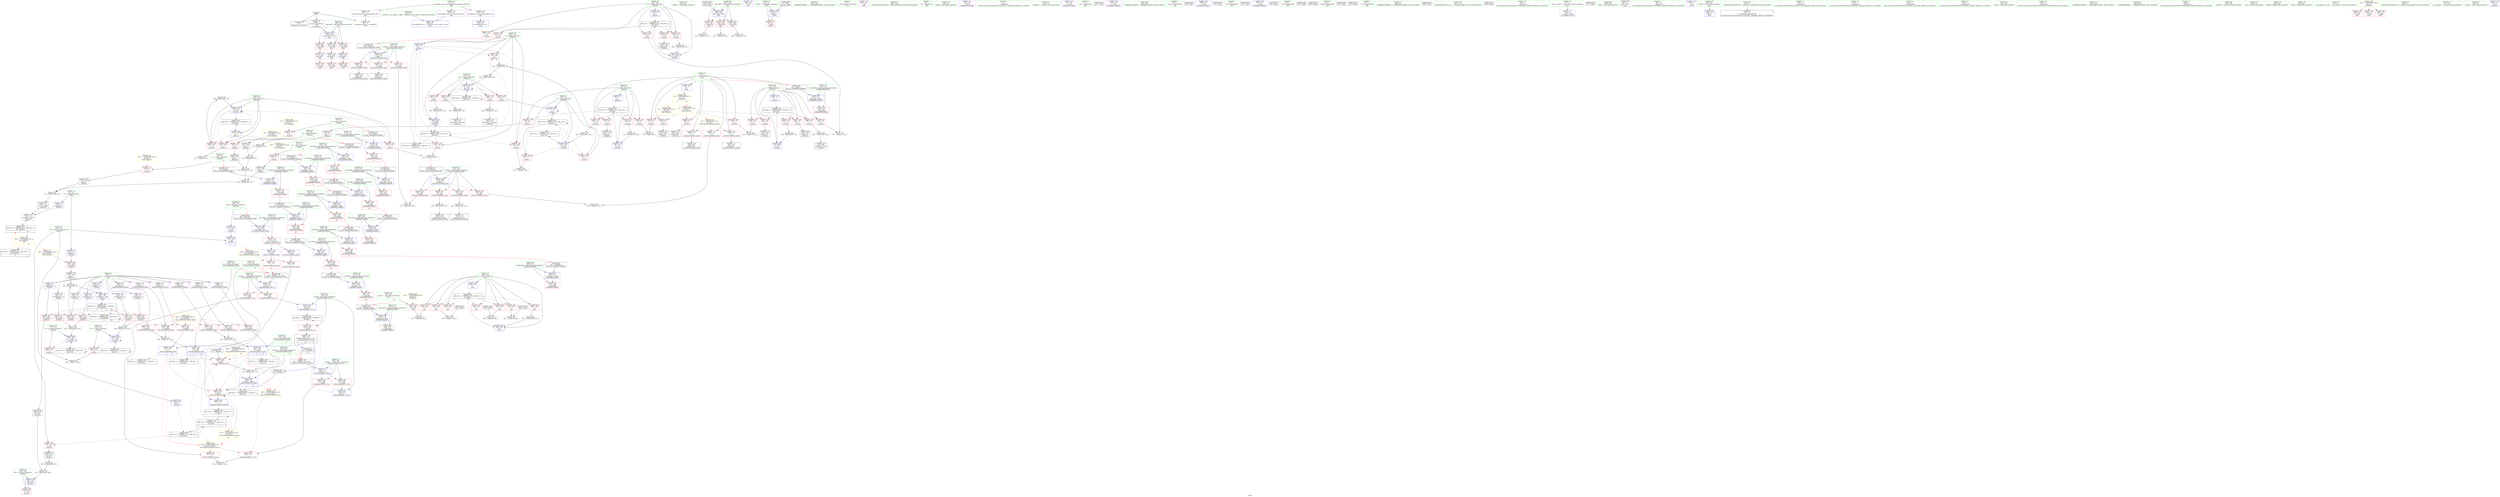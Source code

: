 digraph "SVFG" {
	label="SVFG";

	Node0x5618b5af56f0 [shape=record,color=grey,label="{NodeID: 0\nNullPtr}"];
	Node0x5618b5af56f0 -> Node0x5618b5b15730[style=solid];
	Node0x5618b5af56f0 -> Node0x5618b5b15830[style=solid];
	Node0x5618b5af56f0 -> Node0x5618b5b21880[style=solid];
	Node0x5618b5b2daf0 [shape=record,color=grey,label="{NodeID: 443\n284 = Binary(283, 120, )\n}"];
	Node0x5618b5b2daf0 -> Node0x5618b5b22c30[style=solid];
	Node0x5618b5b21f30 [shape=record,color=blue,label="{NodeID: 277\n136\<--128\ntail.addr4\<--tail3\n_Z2RIIJiiiiEEvRiDpRT_\n}"];
	Node0x5618b5b21f30 -> Node0x5618b5b1aed0[style=dashed];
	Node0x5618b5b15c40 [shape=record,color=red,label="{NodeID: 194\n276\<--169\n\<--l\n_Z5solvev\n}"];
	Node0x5618b5b15c40 -> Node0x5618b5b2d970[style=solid];
	Node0x5618b5b12dd0 [shape=record,color=black,label="{NodeID: 111\n293\<--292\nconv37\<--\n_Z5solvev\n}"];
	Node0x5618b5b12dd0 -> Node0x5618b5b2d7f0[style=solid];
	Node0x5618b5b10fe0 [shape=record,color=green,label="{NodeID: 28\n58\<--59\n_Z2WIi\<--_Z2WIi_field_insensitive\n}"];
	Node0x5618b5b419a0 [shape=record,color=black,label="{NodeID: 471\nMR_50V_2 = PHI(MR_50V_3, MR_50V_1, )\npts\{160000 \}\n|{|<s7>7|<s8>20}}"];
	Node0x5618b5b419a0 -> Node0x5618b5b166d0[style=dashed];
	Node0x5618b5b419a0 -> Node0x5618b5b16870[style=dashed];
	Node0x5618b5b419a0 -> Node0x5618b5b16940[style=dashed];
	Node0x5618b5b419a0 -> Node0x5618b5b16a10[style=dashed];
	Node0x5618b5b419a0 -> Node0x5618b5b16ae0[style=dashed];
	Node0x5618b5b419a0 -> Node0x5618b5b16bb0[style=dashed];
	Node0x5618b5b419a0 -> Node0x5618b5b221a0[style=dashed];
	Node0x5618b5b419a0:s7 -> Node0x5618b5b4cdf0[style=dashed,color=red];
	Node0x5618b5b419a0:s8 -> Node0x5618b5b3f6a0[style=dashed,color=blue];
	Node0x5618b5b235f0 [shape=record,color=blue,label="{NodeID: 305\n392\<--388\nargc.addr\<--argc\nmain\n}"];
	Node0x5618b5b235f0 -> Node0x5618b5b1fa10[style=dashed];
	Node0x5618b5b235f0 -> Node0x5618b5b1fae0[style=dashed];
	Node0x5618b5b235f0 -> Node0x5618b5b1fbb0[style=dashed];
	Node0x5618b5b17300 [shape=record,color=red,label="{NodeID: 222\n341\<--340\n\<--arrayidx\n_ZZ5solvevENK3$_0clEii\n}"];
	Node0x5618b5b17300 -> Node0x5618b5b23110[style=solid];
	Node0x5618b5b18dc0 [shape=record,color=purple,label="{NodeID: 139\n450\<--20\n\<--.str.2\nmain\n}"];
	Node0x5618b5b13810 [shape=record,color=green,label="{NodeID: 56\n181\<--182\nr36\<--r36_field_insensitive\n_Z5solvev\n}"];
	Node0x5618b5b13810 -> Node0x5618b5b16600[style=solid];
	Node0x5618b5b13810 -> Node0x5618b5b22dd0[style=solid];
	Node0x5618b5b6e410 [shape=record,color=black,label="{NodeID: 665\n309 = PHI(275, )\n1st arg _ZZ5solvevENK3$_0clEii }"];
	Node0x5618b5b6e410 -> Node0x5618b5b22f70[style=solid];
	Node0x5618b5b49750 [shape=record,color=yellow,style=double,label="{NodeID: 499\n81V_1 = ENCHI(MR_81V_0)\npts\{397 \}\nFun[main]}"];
	Node0x5618b5b49750 -> Node0x5618b5b1fef0[style=dashed];
	Node0x5618b5b208b0 [shape=record,color=red,label="{NodeID: 250\n512\<--492\n\<--retval\n_ZSt3maxIxERKT_S2_S2_\n}"];
	Node0x5618b5b208b0 -> Node0x5618b5b17e50[style=solid];
	Node0x5618b5b1a510 [shape=record,color=red,label="{NodeID: 167\n65\<--62\n\<--x.addr\n_Z2WIi\n}"];
	Node0x5618b5b15020 [shape=record,color=green,label="{NodeID: 84\n541\<--542\n_Z2RIIJiiEEvRiDpRT_\<--_Z2RIIJiiEEvRiDpRT__field_insensitive\n}"];
	Node0x5618b5afc5b0 [shape=record,color=green,label="{NodeID: 1\n7\<--1\n__dso_handle\<--dummyObj\nGlob }"];
	Node0x5618b5b2dc70 [shape=record,color=grey,label="{NodeID: 444\n467 = Binary(466, 120, )\n}"];
	Node0x5618b5b2dc70 -> Node0x5618b5b23860[style=solid];
	Node0x5618b5b22000 [shape=record,color=blue,label="{NodeID: 278\n138\<--129\ntail.addr6\<--tail5\n_Z2RIIJiiiiEEvRiDpRT_\n}"];
	Node0x5618b5b22000 -> Node0x5618b5b1afa0[style=dashed];
	Node0x5618b5b15d10 [shape=record,color=red,label="{NodeID: 195\n226\<--171\n\<--r\n_Z5solvev\n}"];
	Node0x5618b5b15d10 -> Node0x5618b5b2ee70[style=solid];
	Node0x5618b5b12ea0 [shape=record,color=black,label="{NodeID: 112\n297\<--296\nidxprom38\<--\n_Z5solvev\n}"];
	Node0x5618b5b110e0 [shape=record,color=green,label="{NodeID: 29\n62\<--63\nx.addr\<--x.addr_field_insensitive\n_Z2WIi\n}"];
	Node0x5618b5b110e0 -> Node0x5618b5b1a510[style=solid];
	Node0x5618b5b110e0 -> Node0x5618b5b21980[style=solid];
	Node0x5618b5b6a5c0 [shape=record,color=black,label="{NodeID: 638\n419 = PHI()\n}"];
	Node0x5618b5b6a5c0 -> Node0x5618b5b2eff0[style=solid];
	Node0x5618b5b41ea0 [shape=record,color=black,label="{NodeID: 472\nMR_14V_3 = PHI(MR_14V_4, MR_14V_2, )\npts\{86 \}\n}"];
	Node0x5618b5b41ea0 -> Node0x5618b5b1a920[style=dashed];
	Node0x5618b5b41ea0 -> Node0x5618b5b1a9f0[style=dashed];
	Node0x5618b5b41ea0 -> Node0x5618b5b1aac0[style=dashed];
	Node0x5618b5b41ea0 -> Node0x5618b5b1ab90[style=dashed];
	Node0x5618b5b41ea0 -> Node0x5618b5b21bf0[style=dashed];
	Node0x5618b5b236c0 [shape=record,color=blue,label="{NodeID: 306\n394\<--389\nargv.addr\<--argv\nmain\n}"];
	Node0x5618b5b236c0 -> Node0x5618b5b1fc80[style=dashed];
	Node0x5618b5b236c0 -> Node0x5618b5b1fd50[style=dashed];
	Node0x5618b5b236c0 -> Node0x5618b5b1fe20[style=dashed];
	Node0x5618b5b173d0 [shape=record,color=red,label="{NodeID: 223\n347\<--346\n\<--arrayidx4\n_ZZ5solvevENK3$_0clEii\n}"];
	Node0x5618b5b173d0 -> Node0x5618b5b2b5b0[style=solid];
	Node0x5618b5b18e90 [shape=record,color=purple,label="{NodeID: 140\n460\<--22\n\<--.str.3\nmain\n}"];
	Node0x5618b5b138e0 [shape=record,color=green,label="{NodeID: 57\n280\<--281\n_ZZ5solvevENK3$_0clEii\<--_ZZ5solvevENK3$_0clEii_field_insensitive\n}"];
	Node0x5618b5b6e550 [shape=record,color=black,label="{NodeID: 666\n310 = PHI(278, )\n2nd arg _ZZ5solvevENK3$_0clEii }"];
	Node0x5618b5b6e550 -> Node0x5618b5b23040[style=solid];
	Node0x5618b5b20980 [shape=record,color=red,label="{NodeID: 251\n500\<--494\n\<--__a.addr\n_ZSt3maxIxERKT_S2_S2_\n}"];
	Node0x5618b5b20980 -> Node0x5618b5b20cc0[style=solid];
	Node0x5618b5b1a5e0 [shape=record,color=red,label="{NodeID: 168\n100\<--77\n\<--p\n_Z5inputv\n}"];
	Node0x5618b5b1a5e0 -> Node0x5618b5b12270[style=solid];
	Node0x5618b5b15120 [shape=record,color=green,label="{NodeID: 85\n548\<--549\nhead.addr\<--head.addr_field_insensitive\n_Z2RIIJiiEEvRiDpRT_\n}"];
	Node0x5618b5b15120 -> Node0x5618b5b211a0[style=solid];
	Node0x5618b5b15120 -> Node0x5618b5b24080[style=solid];
	Node0x5618b5afc640 [shape=record,color=green,label="{NodeID: 2\n8\<--1\n.str\<--dummyObj\nGlob }"];
	Node0x5618b5b2ddf0 [shape=record,color=grey,label="{NodeID: 445\n344 = Binary(343, 120, )\n}"];
	Node0x5618b5b2ddf0 -> Node0x5618b5b17ac0[style=solid];
	Node0x5618b5b220d0 [shape=record,color=blue,label="{NodeID: 279\n161\<--11\ni\<--\n_Z5solvev\n}"];
	Node0x5618b5b220d0 -> Node0x5618b5b414a0[style=dashed];
	Node0x5618b5b15de0 [shape=record,color=red,label="{NodeID: 196\n230\<--171\n\<--r\n_Z5solvev\n}"];
	Node0x5618b5b15de0 -> Node0x5618b5b2d1f0[style=solid];
	Node0x5618b5b12f70 [shape=record,color=black,label="{NodeID: 113\n300\<--299\nconv40\<--\n_Z5solvev\n}"];
	Node0x5618b5b12f70 -> Node0x5618b5b2cef0[style=solid];
	Node0x5618b5b111b0 [shape=record,color=green,label="{NodeID: 30\n68\<--69\nprintf\<--printf_field_insensitive\n}"];
	Node0x5618b5b6c500 [shape=record,color=black,label="{NodeID: 639\n433 = PHI()\n}"];
	Node0x5618b5b6c500 -> Node0x5618b5b2f470[style=solid];
	Node0x5618b5b423a0 [shape=record,color=black,label="{NodeID: 473\nMR_16V_2 = PHI(MR_16V_3, MR_16V_1, )\npts\{140000 \}\n|{|<s1>13}}"];
	Node0x5618b5b423a0 -> Node0x5618b5b21b20[style=dashed];
	Node0x5618b5b423a0:s1 -> Node0x5618b5b52930[style=dashed,color=blue];
	Node0x5618b5b23790 [shape=record,color=blue,label="{NodeID: 307\n398\<--120\ni\<--\nmain\n}"];
	Node0x5618b5b23790 -> Node0x5618b5b3f0b0[style=dashed];
	Node0x5618b5b174a0 [shape=record,color=red,label="{NodeID: 224\n351\<--350\n\<--arrayidx6\n_ZZ5solvevENK3$_0clEii\n}"];
	Node0x5618b5b174a0 -> Node0x5618b5b2b5b0[style=solid];
	Node0x5618b5b18f60 [shape=record,color=purple,label="{NodeID: 141\n146\<--25\n\<--.str.4\n_Z2RIIJiiiiEEvRiDpRT_\n}"];
	Node0x5618b5b139e0 [shape=record,color=green,label="{NodeID: 58\n311\<--312\nthis.addr\<--this.addr_field_insensitive\n_ZZ5solvevENK3$_0clEii\n}"];
	Node0x5618b5b139e0 -> Node0x5618b5b16c80[style=solid];
	Node0x5618b5b139e0 -> Node0x5618b5b22ea0[style=solid];
	Node0x5618b5b6e690 [shape=record,color=black,label="{NodeID: 667\n545 = PHI(537, )\n0th arg _Z2RIIJiiEEvRiDpRT_ }"];
	Node0x5618b5b6e690 -> Node0x5618b5b24080[style=solid];
	Node0x5618b5b2b5b0 [shape=record,color=grey,label="{NodeID: 418\n352 = Binary(347, 351, )\n}"];
	Node0x5618b5b2b5b0 -> Node0x5618b5b231e0[style=solid];
	Node0x5618b5b20a50 [shape=record,color=red,label="{NodeID: 252\n509\<--494\n\<--__a.addr\n_ZSt3maxIxERKT_S2_S2_\n}"];
	Node0x5618b5b20a50 -> Node0x5618b5b23c70[style=solid];
	Node0x5618b5b1a6b0 [shape=record,color=red,label="{NodeID: 169\n103\<--79\n\<--q\n_Z5inputv\n}"];
	Node0x5618b5b1a6b0 -> Node0x5618b5b12340[style=solid];
	Node0x5618b5b151f0 [shape=record,color=green,label="{NodeID: 86\n550\<--551\ntail.addr\<--tail.addr_field_insensitive\n_Z2RIIJiiEEvRiDpRT_\n}"];
	Node0x5618b5b151f0 -> Node0x5618b5b21270[style=solid];
	Node0x5618b5b151f0 -> Node0x5618b5b24150[style=solid];
	Node0x5618b5afc6d0 [shape=record,color=green,label="{NodeID: 3\n11\<--1\n\<--dummyObj\nCan only get source location for instruction, argument, global var or function.}"];
	Node0x5618b5b2df70 [shape=record,color=grey,label="{NodeID: 446\n217 = cmp(215, 216, )\n}"];
	Node0x5618b5b221a0 [shape=record,color=blue,label="{NodeID: 280\n202\<--198\narrayidx5\<--add\n_Z5solvev\n}"];
	Node0x5618b5b221a0 -> Node0x5618b5b419a0[style=dashed];
	Node0x5618b5b15eb0 [shape=record,color=red,label="{NodeID: 197\n235\<--173\n\<--m\n_Z5solvev\n}"];
	Node0x5618b5b15eb0 -> Node0x5618b5b2c8f0[style=solid];
	Node0x5618b5b13040 [shape=record,color=black,label="{NodeID: 114\n339\<--338\nidxprom\<--\n_ZZ5solvevENK3$_0clEii\n}"];
	Node0x5618b5b112b0 [shape=record,color=green,label="{NodeID: 31\n74\<--75\n_Z5inputv\<--_Z5inputv_field_insensitive\n}"];
	Node0x5618b5b6c600 [shape=record,color=black,label="{NodeID: 640\n440 = PHI()\n}"];
	Node0x5618b5b6c600 -> Node0x5618b5b2e570[style=solid];
	Node0x5618b5b428a0 [shape=record,color=black,label="{NodeID: 474\nMR_31V_4 = PHI(MR_31V_5, MR_31V_3, )\npts\{164 \}\n|{|<s1>7}}"];
	Node0x5618b5b428a0 -> Node0x5618b5b432a0[style=dashed];
	Node0x5618b5b428a0:s1 -> Node0x5618b5b4c6f0[style=dashed,color=red];
	Node0x5618b5b23860 [shape=record,color=blue,label="{NodeID: 308\n398\<--467\ni\<--inc\nmain\n}"];
	Node0x5618b5b23860 -> Node0x5618b5b3f0b0[style=dashed];
	Node0x5618b5b17570 [shape=record,color=red,label="{NodeID: 225\n357\<--356\n\<--arrayidx8\n_ZZ5solvevENK3$_0clEii\n}"];
	Node0x5618b5b17570 -> Node0x5618b5b2b6f0[style=solid];
	Node0x5618b5b19030 [shape=record,color=purple,label="{NodeID: 142\n477\<--25\n\<--.str.4\n_Z2RIIJEEvRiDpRT_\n}"];
	Node0x5618b5b13ab0 [shape=record,color=green,label="{NodeID: 59\n313\<--314\na.addr\<--a.addr_field_insensitive\n_ZZ5solvevENK3$_0clEii\n}"];
	Node0x5618b5b13ab0 -> Node0x5618b5b16d50[style=solid];
	Node0x5618b5b13ab0 -> Node0x5618b5b16e20[style=solid];
	Node0x5618b5b13ab0 -> Node0x5618b5b16ef0[style=solid];
	Node0x5618b5b13ab0 -> Node0x5618b5b22f70[style=solid];
	Node0x5618b5b6e7d0 [shape=record,color=black,label="{NodeID: 668\n546 = PHI(538, )\n1st arg _Z2RIIJiiEEvRiDpRT_ }"];
	Node0x5618b5b6e7d0 -> Node0x5618b5b24150[style=solid];
	Node0x5618b5b2b6f0 [shape=record,color=grey,label="{NodeID: 419\n363 = Binary(357, 362, )\n}"];
	Node0x5618b5b2b6f0 -> Node0x5618b5b232b0[style=solid];
	Node0x5618b5b20b20 [shape=record,color=red,label="{NodeID: 253\n502\<--496\n\<--__b.addr\n_ZSt3maxIxERKT_S2_S2_\n}"];
	Node0x5618b5b20b20 -> Node0x5618b5b20d90[style=solid];
	Node0x5618b5b1a780 [shape=record,color=red,label="{NodeID: 170\n106\<--81\n\<--r\n_Z5inputv\n}"];
	Node0x5618b5b1a780 -> Node0x5618b5b12410[style=solid];
	Node0x5618b5b152c0 [shape=record,color=green,label="{NodeID: 87\n552\<--553\ntail.addr2\<--tail.addr2_field_insensitive\n_Z2RIIJiiEEvRiDpRT_\n}"];
	Node0x5618b5b152c0 -> Node0x5618b5b21340[style=solid];
	Node0x5618b5b152c0 -> Node0x5618b5b24220[style=solid];
	Node0x5618b5afc760 [shape=record,color=green,label="{NodeID: 4\n17\<--1\n.str.1\<--dummyObj\nGlob }"];
	Node0x5618b5b2e0f0 [shape=record,color=grey,label="{NodeID: 447\n94 = cmp(92, 93, )\n}"];
	Node0x5618b5b22270 [shape=record,color=blue,label="{NodeID: 281\n161\<--206\ni\<--inc\n_Z5solvev\n}"];
	Node0x5618b5b22270 -> Node0x5618b5b414a0[style=dashed];
	Node0x5618b5b15f80 [shape=record,color=red,label="{NodeID: 198\n250\<--173\n\<--m\n_Z5solvev\n}"];
	Node0x5618b5b15f80 -> Node0x5618b5b2c470[style=solid];
	Node0x5618b5b17ac0 [shape=record,color=black,label="{NodeID: 115\n345\<--344\nidxprom3\<--add\n_ZZ5solvevENK3$_0clEii\n}"];
	Node0x5618b5b113b0 [shape=record,color=green,label="{NodeID: 32\n77\<--78\np\<--p_field_insensitive\n_Z5inputv\n|{|<s1>4}}"];
	Node0x5618b5b113b0 -> Node0x5618b5b1a5e0[style=solid];
	Node0x5618b5b113b0:s1 -> Node0x5618b5b6d640[style=solid,color=red];
	Node0x5618b5b6c700 [shape=record,color=black,label="{NodeID: 641\n451 = PHI()\n}"];
	Node0x5618b5b23930 [shape=record,color=blue,label="{NodeID: 309\n473\<--472\nhead.addr\<--head\n_Z2RIIJEEvRiDpRT_\n}"];
	Node0x5618b5b23930 -> Node0x5618b5b207e0[style=dashed];
	Node0x5618b5b17640 [shape=record,color=red,label="{NodeID: 226\n362\<--361\n\<--arrayidx11\n_ZZ5solvevENK3$_0clEii\n}"];
	Node0x5618b5b17640 -> Node0x5618b5b2b6f0[style=solid];
	Node0x5618b5b19100 [shape=record,color=purple,label="{NodeID: 143\n535\<--25\n\<--.str.4\n_Z2RIIJiiiEEvRiDpRT_\n}"];
	Node0x5618b5b13b80 [shape=record,color=green,label="{NodeID: 60\n315\<--316\nb.addr\<--b.addr_field_insensitive\n_ZZ5solvevENK3$_0clEii\n}"];
	Node0x5618b5b13b80 -> Node0x5618b5b16fc0[style=solid];
	Node0x5618b5b13b80 -> Node0x5618b5b17090[style=solid];
	Node0x5618b5b13b80 -> Node0x5618b5b17160[style=solid];
	Node0x5618b5b13b80 -> Node0x5618b5b17230[style=solid];
	Node0x5618b5b13b80 -> Node0x5618b5b23040[style=solid];
	Node0x5618b5b6e910 [shape=record,color=black,label="{NodeID: 669\n547 = PHI(539, )\n2nd arg _Z2RIIJiiEEvRiDpRT_ }"];
	Node0x5618b5b6e910 -> Node0x5618b5b24220[style=solid];
	Node0x5618b5b2b870 [shape=record,color=grey,label="{NodeID: 420\n359 = Binary(358, 120, )\n}"];
	Node0x5618b5b2b870 -> Node0x5618b5b17cb0[style=solid];
	Node0x5618b5b20bf0 [shape=record,color=red,label="{NodeID: 254\n506\<--496\n\<--__b.addr\n_ZSt3maxIxERKT_S2_S2_\n}"];
	Node0x5618b5b20bf0 -> Node0x5618b5b23ba0[style=solid];
	Node0x5618b5b1a850 [shape=record,color=red,label="{NodeID: 171\n109\<--83\n\<--s\n_Z5inputv\n}"];
	Node0x5618b5b1a850 -> Node0x5618b5b124e0[style=solid];
	Node0x5618b5b15390 [shape=record,color=green,label="{NodeID: 88\n563\<--564\n_Z2RIIJiEEvRiDpRT_\<--_Z2RIIJiEEvRiDpRT__field_insensitive\n}"];
	Node0x5618b5afc7f0 [shape=record,color=green,label="{NodeID: 5\n19\<--1\nstderr\<--dummyObj\nGlob }"];
	Node0x5618b5b2e270 [shape=record,color=grey,label="{NodeID: 448\n410 = cmp(408, 409, )\n}"];
	Node0x5618b5b22340 [shape=record,color=blue,label="{NodeID: 282\n163\<--210\nans\<--\n_Z5solvev\n}"];
	Node0x5618b5b22340 -> Node0x5618b5b432a0[style=dashed];
	Node0x5618b5b16050 [shape=record,color=red,label="{NodeID: 199\n261\<--173\n\<--m\n_Z5solvev\n}"];
	Node0x5618b5b16050 -> Node0x5618b5b229c0[style=solid];
	Node0x5618b5b17b50 [shape=record,color=black,label="{NodeID: 116\n349\<--348\nidxprom5\<--\n_ZZ5solvevENK3$_0clEii\n}"];
	Node0x5618b5b11480 [shape=record,color=green,label="{NodeID: 33\n79\<--80\nq\<--q_field_insensitive\n_Z5inputv\n|{|<s1>4}}"];
	Node0x5618b5b11480 -> Node0x5618b5b1a6b0[style=solid];
	Node0x5618b5b11480:s1 -> Node0x5618b5b6d750[style=solid,color=red];
	Node0x5618b5b6c7d0 [shape=record,color=black,label="{NodeID: 642\n455 = PHI()\n}"];
	Node0x5618b5b432a0 [shape=record,color=black,label="{NodeID: 476\nMR_31V_3 = PHI(MR_31V_4, MR_31V_2, )\npts\{164 \}\n}"];
	Node0x5618b5b432a0 -> Node0x5618b5b1b480[style=dashed];
	Node0x5618b5b432a0 -> Node0x5618b5b428a0[style=dashed];
	Node0x5618b5b23a00 [shape=record,color=blue,label="{NodeID: 310\n494\<--490\n__a.addr\<--__a\n_ZSt3maxIxERKT_S2_S2_\n}"];
	Node0x5618b5b23a00 -> Node0x5618b5b20980[style=dashed];
	Node0x5618b5b23a00 -> Node0x5618b5b20a50[style=dashed];
	Node0x5618b5b17710 [shape=record,color=red,label="{NodeID: 227\n366\<--365\n\<--\n_ZZ5solvevENK3$_0clEii\n|{<s0>11}}"];
	Node0x5618b5b17710:s0 -> Node0x5618b5b6d0f0[style=solid,color=red];
	Node0x5618b5b191d0 [shape=record,color=purple,label="{NodeID: 144\n558\<--25\n\<--.str.4\n_Z2RIIJiiEEvRiDpRT_\n}"];
	Node0x5618b5b13c50 [shape=record,color=green,label="{NodeID: 61\n317\<--318\nc1\<--c1_field_insensitive\n_ZZ5solvevENK3$_0clEii\n|{|<s1>10}}"];
	Node0x5618b5b13c50 -> Node0x5618b5b23110[style=solid];
	Node0x5618b5b13c50:s1 -> Node0x5618b5b6d0f0[style=solid,color=red];
	Node0x5618b5b6f380 [shape=record,color=black,label="{NodeID: 670\n67 = PHI()\n}"];
	Node0x5618b5b2b9f0 [shape=record,color=grey,label="{NodeID: 421\n376 = Binary(370, 375, )\n}"];
	Node0x5618b5b2b9f0 -> Node0x5618b5b23380[style=solid];
	Node0x5618b5b20cc0 [shape=record,color=red,label="{NodeID: 255\n501\<--500\n\<--\n_ZSt3maxIxERKT_S2_S2_\n}"];
	Node0x5618b5b20cc0 -> Node0x5618b5b2e9f0[style=solid];
	Node0x5618b5b1a920 [shape=record,color=red,label="{NodeID: 172\n92\<--85\n\<--i\n_Z5inputv\n}"];
	Node0x5618b5b1a920 -> Node0x5618b5b2e0f0[style=solid];
	Node0x5618b5b15490 [shape=record,color=green,label="{NodeID: 89\n569\<--570\nhead.addr\<--head.addr_field_insensitive\n_Z2RIIJiEEvRiDpRT_\n}"];
	Node0x5618b5b15490 -> Node0x5618b5b21410[style=solid];
	Node0x5618b5b15490 -> Node0x5618b5b242f0[style=solid];
	Node0x5618b5afc880 [shape=record,color=green,label="{NodeID: 6\n20\<--1\n.str.2\<--dummyObj\nGlob }"];
	Node0x5618b5b2e3f0 [shape=record,color=grey,label="{NodeID: 449\n259 = cmp(257, 258, )\n}"];
	Node0x5618b5b22410 [shape=record,color=blue,label="{NodeID: 283\n211\<--163\n\<--ans\n_Z5solvev\n|{<s0>7}}"];
	Node0x5618b5b22410:s0 -> Node0x5618b5b4ced0[style=dashed,color=red];
	Node0x5618b5b16120 [shape=record,color=red,label="{NodeID: 200\n264\<--173\n\<--m\n_Z5solvev\n}"];
	Node0x5618b5b16120 -> Node0x5618b5b2cbf0[style=solid];
	Node0x5618b5b17be0 [shape=record,color=black,label="{NodeID: 117\n355\<--354\nidxprom7\<--\n_ZZ5solvevENK3$_0clEii\n}"];
	Node0x5618b5b11550 [shape=record,color=green,label="{NodeID: 34\n81\<--82\nr\<--r_field_insensitive\n_Z5inputv\n|{|<s1>4}}"];
	Node0x5618b5b11550 -> Node0x5618b5b1a780[style=solid];
	Node0x5618b5b11550:s1 -> Node0x5618b5b6d860[style=solid,color=red];
	Node0x5618b5b6c8a0 [shape=record,color=black,label="{NodeID: 643\n461 = PHI()\n}"];
	Node0x5618b5b437a0 [shape=record,color=black,label="{NodeID: 477\nMR_33V_3 = PHI(MR_33V_4, MR_33V_2, )\npts\{168 \}\n}"];
	Node0x5618b5b437a0 -> Node0x5618b5b1b550[style=dashed];
	Node0x5618b5b437a0 -> Node0x5618b5b1b620[style=dashed];
	Node0x5618b5b437a0 -> Node0x5618b5b1b6f0[style=dashed];
	Node0x5618b5b437a0 -> Node0x5618b5b1b7c0[style=dashed];
	Node0x5618b5b437a0 -> Node0x5618b5b1b890[style=dashed];
	Node0x5618b5b437a0 -> Node0x5618b5b22d00[style=dashed];
	Node0x5618b5b23ad0 [shape=record,color=blue,label="{NodeID: 311\n496\<--491\n__b.addr\<--__b\n_ZSt3maxIxERKT_S2_S2_\n}"];
	Node0x5618b5b23ad0 -> Node0x5618b5b20b20[style=dashed];
	Node0x5618b5b23ad0 -> Node0x5618b5b20bf0[style=dashed];
	Node0x5618b5b177e0 [shape=record,color=red,label="{NodeID: 228\n370\<--369\n\<--arrayidx14\n_ZZ5solvevENK3$_0clEii\n}"];
	Node0x5618b5b177e0 -> Node0x5618b5b2b9f0[style=solid];
	Node0x5618b5b192a0 [shape=record,color=purple,label="{NodeID: 145\n576\<--25\n\<--.str.4\n_Z2RIIJiEEvRiDpRT_\n}"];
	Node0x5618b5b13d20 [shape=record,color=green,label="{NodeID: 62\n319\<--320\nc2\<--c2_field_insensitive\n_ZZ5solvevENK3$_0clEii\n|{|<s1>9}}"];
	Node0x5618b5b13d20 -> Node0x5618b5b231e0[style=solid];
	Node0x5618b5b13d20:s1 -> Node0x5618b5b6d0f0[style=solid,color=red];
	Node0x5618b5b6f480 [shape=record,color=black,label="{NodeID: 671\n39 = PHI()\n}"];
	Node0x5618b5b3e8a0 [shape=record,color=yellow,style=double,label="{NodeID: 505\n95V_1 = ENCHI(MR_95V_0)\npts\{322 324 \}\nFun[_ZSt3maxIxERKT_S2_S2_]}"];
	Node0x5618b5b3e8a0 -> Node0x5618b5b20d90[style=dashed];
	Node0x5618b5b2bb70 [shape=record,color=grey,label="{NodeID: 422\n111 = Binary(108, 110, )\n}"];
	Node0x5618b5b2bb70 -> Node0x5618b5b125b0[style=solid];
	Node0x5618b5b20d90 [shape=record,color=red,label="{NodeID: 256\n503\<--502\n\<--\n_ZSt3maxIxERKT_S2_S2_\n}"];
	Node0x5618b5b20d90 -> Node0x5618b5b2e9f0[style=solid];
	Node0x5618b5b1a9f0 [shape=record,color=red,label="{NodeID: 173\n96\<--85\n\<--i\n_Z5inputv\n}"];
	Node0x5618b5b1a9f0 -> Node0x5618b5b121a0[style=solid];
	Node0x5618b5b15560 [shape=record,color=green,label="{NodeID: 90\n571\<--572\ntail.addr\<--tail.addr_field_insensitive\n_Z2RIIJiEEvRiDpRT_\n}"];
	Node0x5618b5b15560 -> Node0x5618b5b214e0[style=solid];
	Node0x5618b5b15560 -> Node0x5618b5b243c0[style=solid];
	Node0x5618b5b0ff20 [shape=record,color=green,label="{NodeID: 7\n22\<--1\n.str.3\<--dummyObj\nGlob }"];
	Node0x5618b5b4be80 [shape=record,color=yellow,style=double,label="{NodeID: 533\n16V_1 = ENCHI(MR_16V_0)\npts\{140000 \}\nFun[_Z5solvev]}"];
	Node0x5618b5b4be80 -> Node0x5618b5b167a0[style=dashed];
	Node0x5618b5b2e570 [shape=record,color=grey,label="{NodeID: 450\n442 = cmp(440, 441, )\n}"];
	Node0x5618b5b224e0 [shape=record,color=blue,label="{NodeID: 284\n167\<--11\ni6\<--\n_Z5solvev\n}"];
	Node0x5618b5b224e0 -> Node0x5618b5b437a0[style=dashed];
	Node0x5618b5b161f0 [shape=record,color=red,label="{NodeID: 201\n257\<--175\n\<--c1\n_Z5solvev\n}"];
	Node0x5618b5b161f0 -> Node0x5618b5b2e3f0[style=solid];
	Node0x5618b5b17cb0 [shape=record,color=black,label="{NodeID: 118\n360\<--359\nidxprom10\<--add9\n_ZZ5solvevENK3$_0clEii\n}"];
	Node0x5618b5b11620 [shape=record,color=green,label="{NodeID: 35\n83\<--84\ns\<--s_field_insensitive\n_Z5inputv\n|{|<s1>4}}"];
	Node0x5618b5b11620 -> Node0x5618b5b1a850[style=solid];
	Node0x5618b5b11620:s1 -> Node0x5618b5b6d970[style=solid,color=red];
	Node0x5618b5b6c9a0 [shape=record,color=black,label="{NodeID: 644\n464 = PHI()\n}"];
	Node0x5618b5b43ca0 [shape=record,color=black,label="{NodeID: 478\nMR_35V_2 = PHI(MR_35V_4, MR_35V_1, )\npts\{170 \}\n}"];
	Node0x5618b5b43ca0 -> Node0x5618b5b225b0[style=dashed];
	Node0x5618b5b23ba0 [shape=record,color=blue,label="{NodeID: 312\n492\<--506\nretval\<--\n_ZSt3maxIxERKT_S2_S2_\n}"];
	Node0x5618b5b23ba0 -> Node0x5618b5b482a0[style=dashed];
	Node0x5618b5b178b0 [shape=record,color=red,label="{NodeID: 229\n375\<--374\n\<--call15\n_ZZ5solvevENK3$_0clEii\n}"];
	Node0x5618b5b178b0 -> Node0x5618b5b2b9f0[style=solid];
	Node0x5618b5b19370 [shape=record,color=purple,label="{NodeID: 146\n585\<--27\nllvm.global_ctors_0\<--llvm.global_ctors\nGlob }"];
	Node0x5618b5b19370 -> Node0x5618b5b21680[style=solid];
	Node0x5618b5b13df0 [shape=record,color=green,label="{NodeID: 63\n321\<--322\nc3\<--c3_field_insensitive\n_ZZ5solvevENK3$_0clEii\n|{|<s1>9}}"];
	Node0x5618b5b13df0 -> Node0x5618b5b232b0[style=solid];
	Node0x5618b5b13df0:s1 -> Node0x5618b5b6d370[style=solid,color=red];
	Node0x5618b5b6f580 [shape=record,color=black,label="{NodeID: 672\n305 = PHI()\n}"];
	Node0x5618b5b3e980 [shape=record,color=yellow,style=double,label="{NodeID: 506\n97V_1 = ENCHI(MR_97V_0)\npts\{164 318 320 \}\nFun[_ZSt3maxIxERKT_S2_S2_]}"];
	Node0x5618b5b3e980 -> Node0x5618b5b20cc0[style=dashed];
	Node0x5618b5b3e980 -> Node0x5618b5b20d90[style=dashed];
	Node0x5618b5b2bcf0 [shape=record,color=grey,label="{NodeID: 423\n108 = Binary(105, 107, )\n}"];
	Node0x5618b5b2bcf0 -> Node0x5618b5b2bb70[style=solid];
	Node0x5618b5b20e60 [shape=record,color=red,label="{NodeID: 257\n534\<--522\n\<--head.addr\n_Z2RIIJiiiEEvRiDpRT_\n}"];
	Node0x5618b5b1aac0 [shape=record,color=red,label="{NodeID: 174\n113\<--85\n\<--i\n_Z5inputv\n}"];
	Node0x5618b5b1aac0 -> Node0x5618b5b12680[style=solid];
	Node0x5618b5b15630 [shape=record,color=green,label="{NodeID: 91\n29\<--581\n_GLOBAL__sub_I_shik_0_1.cpp\<--_GLOBAL__sub_I_shik_0_1.cpp_field_insensitive\n}"];
	Node0x5618b5b15630 -> Node0x5618b5b21780[style=solid];
	Node0x5618b5b0ffe0 [shape=record,color=green,label="{NodeID: 8\n24\<--1\nstdout\<--dummyObj\nGlob }"];
	Node0x5618b5b2e6f0 [shape=record,color=grey,label="{NodeID: 451\n273 = cmp(272, 233, )\n}"];
	Node0x5618b5b225b0 [shape=record,color=blue,label="{NodeID: 285\n169\<--219\nl\<--\n_Z5solvev\n}"];
	Node0x5618b5b225b0 -> Node0x5618b5b15aa0[style=dashed];
	Node0x5618b5b225b0 -> Node0x5618b5b15b70[style=dashed];
	Node0x5618b5b225b0 -> Node0x5618b5b15c40[style=dashed];
	Node0x5618b5b225b0 -> Node0x5618b5b22a90[style=dashed];
	Node0x5618b5b225b0 -> Node0x5618b5b43ca0[style=dashed];
	Node0x5618b5b225b0 -> Node0x5618b5b478a0[style=dashed];
	Node0x5618b5b162c0 [shape=record,color=red,label="{NodeID: 202\n258\<--177\n\<--c2\n_Z5solvev\n}"];
	Node0x5618b5b162c0 -> Node0x5618b5b2e3f0[style=solid];
	Node0x5618b5b17d80 [shape=record,color=black,label="{NodeID: 119\n368\<--367\nidxprom13\<--\n_ZZ5solvevENK3$_0clEii\n}"];
	Node0x5618b5b116f0 [shape=record,color=green,label="{NodeID: 36\n85\<--86\ni\<--i_field_insensitive\n_Z5inputv\n}"];
	Node0x5618b5b116f0 -> Node0x5618b5b1a920[style=solid];
	Node0x5618b5b116f0 -> Node0x5618b5b1a9f0[style=solid];
	Node0x5618b5b116f0 -> Node0x5618b5b1aac0[style=solid];
	Node0x5618b5b116f0 -> Node0x5618b5b1ab90[style=solid];
	Node0x5618b5b116f0 -> Node0x5618b5b21a50[style=solid];
	Node0x5618b5b116f0 -> Node0x5618b5b21bf0[style=solid];
	Node0x5618b5b6caa0 [shape=record,color=black,label="{NodeID: 645\n536 = PHI()\n}"];
	Node0x5618b5b441a0 [shape=record,color=black,label="{NodeID: 479\nMR_37V_2 = PHI(MR_37V_4, MR_37V_1, )\npts\{172 \}\n}"];
	Node0x5618b5b441a0 -> Node0x5618b5b22680[style=dashed];
	Node0x5618b5b23c70 [shape=record,color=blue,label="{NodeID: 313\n492\<--509\nretval\<--\n_ZSt3maxIxERKT_S2_S2_\n}"];
	Node0x5618b5b23c70 -> Node0x5618b5b482a0[style=dashed];
	Node0x5618b5b17980 [shape=record,color=red,label="{NodeID: 230\n379\<--378\n\<--call17\n_ZZ5solvevENK3$_0clEii\n}"];
	Node0x5618b5b17980 -> Node0x5618b5b23450[style=solid];
	Node0x5618b5b19470 [shape=record,color=purple,label="{NodeID: 147\n586\<--27\nllvm.global_ctors_1\<--llvm.global_ctors\nGlob }"];
	Node0x5618b5b19470 -> Node0x5618b5b21780[style=solid];
	Node0x5618b5b13ec0 [shape=record,color=green,label="{NodeID: 64\n323\<--324\nref.tmp\<--ref.tmp_field_insensitive\n_ZZ5solvevENK3$_0clEii\n|{|<s1>11}}"];
	Node0x5618b5b13ec0 -> Node0x5618b5b23380[style=solid];
	Node0x5618b5b13ec0:s1 -> Node0x5618b5b6d370[style=solid,color=red];
	Node0x5618b5b6f680 [shape=record,color=black,label="{NodeID: 673\n147 = PHI()\n}"];
	Node0x5618b5b2be70 [shape=record,color=grey,label="{NodeID: 424\n119 = Binary(118, 120, )\n}"];
	Node0x5618b5b2be70 -> Node0x5618b5b21bf0[style=solid];
	Node0x5618b5b20f30 [shape=record,color=red,label="{NodeID: 258\n537\<--524\n\<--tail.addr\n_Z2RIIJiiiEEvRiDpRT_\n|{<s0>25}}"];
	Node0x5618b5b20f30:s0 -> Node0x5618b5b6e690[style=solid,color=red];
	Node0x5618b5b1ab90 [shape=record,color=red,label="{NodeID: 175\n118\<--85\n\<--i\n_Z5inputv\n}"];
	Node0x5618b5b1ab90 -> Node0x5618b5b2be70[style=solid];
	Node0x5618b5b15730 [shape=record,color=black,label="{NodeID: 92\n2\<--3\ndummyVal\<--dummyVal\n}"];
	Node0x5618b5b100a0 [shape=record,color=green,label="{NodeID: 9\n25\<--1\n.str.4\<--dummyObj\nGlob }"];
	Node0x5618b5b2e870 [shape=record,color=grey,label="{NodeID: 452\n335 = cmp(333, 334, )\n}"];
	Node0x5618b5b22680 [shape=record,color=blue,label="{NodeID: 286\n171\<--222\nr\<--sub\n_Z5solvev\n}"];
	Node0x5618b5b22680 -> Node0x5618b5b15d10[style=dashed];
	Node0x5618b5b22680 -> Node0x5618b5b15de0[style=dashed];
	Node0x5618b5b22680 -> Node0x5618b5b229c0[style=dashed];
	Node0x5618b5b22680 -> Node0x5618b5b441a0[style=dashed];
	Node0x5618b5b22680 -> Node0x5618b5b47da0[style=dashed];
	Node0x5618b5b16390 [shape=record,color=red,label="{NodeID: 203\n272\<--179\n\<--j\n_Z5solvev\n}"];
	Node0x5618b5b16390 -> Node0x5618b5b2e6f0[style=solid];
	Node0x5618b5b17e50 [shape=record,color=black,label="{NodeID: 120\n489\<--512\n_ZSt3maxIxERKT_S2_S2__ret\<--\n_ZSt3maxIxERKT_S2_S2_\n|{<s0>9|<s1>10|<s2>11}}"];
	Node0x5618b5b17e50:s0 -> Node0x5618b5b6f880[style=solid,color=blue];
	Node0x5618b5b17e50:s1 -> Node0x5618b5b6fb40[style=solid,color=blue];
	Node0x5618b5b17e50:s2 -> Node0x5618b5b6fc50[style=solid,color=blue];
	Node0x5618b5b117c0 [shape=record,color=green,label="{NodeID: 37\n88\<--89\n_Z2RIIJiiiiEEvRiDpRT_\<--_Z2RIIJiiiiEEvRiDpRT__field_insensitive\n}"];
	Node0x5618b5b6cba0 [shape=record,color=black,label="{NodeID: 646\n559 = PHI()\n}"];
	Node0x5618b5b446a0 [shape=record,color=black,label="{NodeID: 480\nMR_39V_2 = PHI(MR_39V_3, MR_39V_1, )\npts\{174 \}\n}"];
	Node0x5618b5b446a0 -> Node0x5618b5b22750[style=dashed];
	Node0x5618b5b446a0 -> Node0x5618b5b446a0[style=dashed];
	Node0x5618b5b23d40 [shape=record,color=blue,label="{NodeID: 314\n522\<--518\nhead.addr\<--head\n_Z2RIIJiiiEEvRiDpRT_\n}"];
	Node0x5618b5b23d40 -> Node0x5618b5b20e60[style=dashed];
	Node0x5618b5b1f980 [shape=record,color=red,label="{NodeID: 231\n381\<--380\n\<--\n_ZZ5solvevENK3$_0clEii\n}"];
	Node0x5618b5b1f980 -> Node0x5618b5b23450[style=solid];
	Node0x5618b5b19570 [shape=record,color=purple,label="{NodeID: 148\n587\<--27\nllvm.global_ctors_2\<--llvm.global_ctors\nGlob }"];
	Node0x5618b5b19570 -> Node0x5618b5b21880[style=solid];
	Node0x5618b5b13f90 [shape=record,color=green,label="{NodeID: 65\n372\<--373\n_ZSt3maxIxERKT_S2_S2_\<--_ZSt3maxIxERKT_S2_S2__field_insensitive\n}"];
	Node0x5618b5b6f780 [shape=record,color=black,label="{NodeID: 674\n478 = PHI()\n}"];
	Node0x5618b5b3eb70 [shape=record,color=yellow,style=double,label="{NodeID: 508\n4V_1 = ENCHI(MR_4V_0)\npts\{12 \}\nFun[_Z5inputv]}"];
	Node0x5618b5b3eb70 -> Node0x5618b5b19b50[style=dashed];
	Node0x5618b5b2bff0 [shape=record,color=grey,label="{NodeID: 425\n98 = Binary(99, 97, )\n}"];
	Node0x5618b5b2bff0 -> Node0x5618b5b2c170[style=solid];
	Node0x5618b5b21000 [shape=record,color=red,label="{NodeID: 259\n538\<--526\n\<--tail.addr2\n_Z2RIIJiiiEEvRiDpRT_\n|{<s0>25}}"];
	Node0x5618b5b21000:s0 -> Node0x5618b5b6e7d0[style=solid,color=red];
	Node0x5618b5b1ac60 [shape=record,color=red,label="{NodeID: 176\n145\<--130\n\<--head.addr\n_Z2RIIJiiiiEEvRiDpRT_\n}"];
	Node0x5618b5b15830 [shape=record,color=black,label="{NodeID: 93\n389\<--3\nargv\<--dummyVal\nmain\n1st arg main }"];
	Node0x5618b5b15830 -> Node0x5618b5b236c0[style=solid];
	Node0x5618b5b10160 [shape=record,color=green,label="{NodeID: 10\n28\<--1\n\<--dummyObj\nCan only get source location for instruction, argument, global var or function.}"];
	Node0x5618b5b2e9f0 [shape=record,color=grey,label="{NodeID: 453\n504 = cmp(501, 503, )\n}"];
	Node0x5618b5b22750 [shape=record,color=blue,label="{NodeID: 287\n173\<--232\nm\<--div\n_Z5solvev\n}"];
	Node0x5618b5b22750 -> Node0x5618b5b15eb0[style=dashed];
	Node0x5618b5b22750 -> Node0x5618b5b15f80[style=dashed];
	Node0x5618b5b22750 -> Node0x5618b5b16050[style=dashed];
	Node0x5618b5b22750 -> Node0x5618b5b16120[style=dashed];
	Node0x5618b5b22750 -> Node0x5618b5b22750[style=dashed];
	Node0x5618b5b22750 -> Node0x5618b5b446a0[style=dashed];
	Node0x5618b5b16460 [shape=record,color=red,label="{NodeID: 204\n277\<--179\n\<--j\n_Z5solvev\n}"];
	Node0x5618b5b16460 -> Node0x5618b5b2d970[style=solid];
	Node0x5618b5b17f20 [shape=record,color=purple,label="{NodeID: 121\n38\<--4\n\<--_ZStL8__ioinit\n__cxx_global_var_init\n}"];
	Node0x5618b5b118c0 [shape=record,color=green,label="{NodeID: 38\n130\<--131\nhead.addr\<--head.addr_field_insensitive\n_Z2RIIJiiiiEEvRiDpRT_\n}"];
	Node0x5618b5b118c0 -> Node0x5618b5b1ac60[style=solid];
	Node0x5618b5b118c0 -> Node0x5618b5b21cc0[style=solid];
	Node0x5618b5b6cca0 [shape=record,color=black,label="{NodeID: 647\n577 = PHI()\n}"];
	Node0x5618b5b44ba0 [shape=record,color=black,label="{NodeID: 481\nMR_41V_2 = PHI(MR_41V_3, MR_41V_1, )\npts\{176 \}\n}"];
	Node0x5618b5b44ba0 -> Node0x5618b5b22820[style=dashed];
	Node0x5618b5b44ba0 -> Node0x5618b5b44ba0[style=dashed];
	Node0x5618b5b23e10 [shape=record,color=blue,label="{NodeID: 315\n524\<--519\ntail.addr\<--tail\n_Z2RIIJiiiEEvRiDpRT_\n}"];
	Node0x5618b5b23e10 -> Node0x5618b5b20f30[style=dashed];
	Node0x5618b5b1fa10 [shape=record,color=red,label="{NodeID: 232\n413\<--392\n\<--argc.addr\nmain\n}"];
	Node0x5618b5b1fa10 -> Node0x5618b5b2ecf0[style=solid];
	Node0x5618b5b19670 [shape=record,color=purple,label="{NodeID: 149\n211\<--165\n\<--chk\n_Z5solvev\n}"];
	Node0x5618b5b19670 -> Node0x5618b5b22410[style=solid];
	Node0x5618b5b14090 [shape=record,color=green,label="{NodeID: 66\n385\<--386\nmain\<--main_field_insensitive\n}"];
	Node0x5618b5b6f880 [shape=record,color=black,label="{NodeID: 675\n371 = PHI(489, )\n|{<s0>10}}"];
	Node0x5618b5b6f880:s0 -> Node0x5618b5b6d370[style=solid,color=red];
	Node0x5618b5b3ec80 [shape=record,color=yellow,style=double,label="{NodeID: 509\n6V_1 = ENCHI(MR_6V_0)\npts\{78 \}\nFun[_Z5inputv]}"];
	Node0x5618b5b3ec80 -> Node0x5618b5b1a5e0[style=dashed];
	Node0x5618b5b2c170 [shape=record,color=grey,label="{NodeID: 426\n102 = Binary(98, 101, )\n}"];
	Node0x5618b5b2c170 -> Node0x5618b5b2c2f0[style=solid];
	Node0x5618b5b210d0 [shape=record,color=red,label="{NodeID: 260\n539\<--528\n\<--tail.addr4\n_Z2RIIJiiiEEvRiDpRT_\n|{<s0>25}}"];
	Node0x5618b5b210d0:s0 -> Node0x5618b5b6e910[style=solid,color=red];
	Node0x5618b5b1ad30 [shape=record,color=red,label="{NodeID: 177\n150\<--132\n\<--tail.addr\n_Z2RIIJiiiiEEvRiDpRT_\n|{<s0>6}}"];
	Node0x5618b5b1ad30:s0 -> Node0x5618b5b6dcd0[style=solid,color=red];
	Node0x5618b5b15900 [shape=record,color=black,label="{NodeID: 94\n387\<--11\nmain_ret\<--\nmain\n}"];
	Node0x5618b5b10220 [shape=record,color=green,label="{NodeID: 11\n99\<--1\n\<--dummyObj\nCan only get source location for instruction, argument, global var or function.}"];
	Node0x5618b5b2eb70 [shape=record,color=grey,label="{NodeID: 454\n427 = cmp(426, 428, )\n}"];
	Node0x5618b5b22820 [shape=record,color=blue,label="{NodeID: 288\n175\<--244\nc1\<--sub17\n_Z5solvev\n}"];
	Node0x5618b5b22820 -> Node0x5618b5b161f0[style=dashed];
	Node0x5618b5b22820 -> Node0x5618b5b22820[style=dashed];
	Node0x5618b5b22820 -> Node0x5618b5b44ba0[style=dashed];
	Node0x5618b5b16530 [shape=record,color=red,label="{NodeID: 205\n283\<--179\n\<--j\n_Z5solvev\n}"];
	Node0x5618b5b16530 -> Node0x5618b5b2daf0[style=solid];
	Node0x5618b5b17ff0 [shape=record,color=purple,label="{NodeID: 122\n66\<--8\n\<--.str\n_Z2WIi\n}"];
	Node0x5618b5b11990 [shape=record,color=green,label="{NodeID: 39\n132\<--133\ntail.addr\<--tail.addr_field_insensitive\n_Z2RIIJiiiiEEvRiDpRT_\n}"];
	Node0x5618b5b11990 -> Node0x5618b5b1ad30[style=solid];
	Node0x5618b5b11990 -> Node0x5618b5b21d90[style=solid];
	Node0x5618b5b6cda0 [shape=record,color=black,label="{NodeID: 648\n472 = PHI(396, 578, )\n0th arg _Z2RIIJEEvRiDpRT_ }"];
	Node0x5618b5b6cda0 -> Node0x5618b5b23930[style=solid];
	Node0x5618b5b450a0 [shape=record,color=black,label="{NodeID: 482\nMR_43V_2 = PHI(MR_43V_3, MR_43V_1, )\npts\{178 \}\n}"];
	Node0x5618b5b450a0 -> Node0x5618b5b228f0[style=dashed];
	Node0x5618b5b450a0 -> Node0x5618b5b450a0[style=dashed];
	Node0x5618b5b23ee0 [shape=record,color=blue,label="{NodeID: 316\n526\<--520\ntail.addr2\<--tail1\n_Z2RIIJiiiEEvRiDpRT_\n}"];
	Node0x5618b5b23ee0 -> Node0x5618b5b21000[style=dashed];
	Node0x5618b5b1fae0 [shape=record,color=red,label="{NodeID: 233\n426\<--392\n\<--argc.addr\nmain\n}"];
	Node0x5618b5b1fae0 -> Node0x5618b5b2eb70[style=solid];
	Node0x5618b5b19740 [shape=record,color=purple,label="{NodeID: 150\n365\<--328\n\<--this1\n_ZZ5solvevENK3$_0clEii\n}"];
	Node0x5618b5b19740 -> Node0x5618b5b17710[style=solid];
	Node0x5618b5b14190 [shape=record,color=green,label="{NodeID: 67\n390\<--391\nretval\<--retval_field_insensitive\nmain\n}"];
	Node0x5618b5b14190 -> Node0x5618b5b23520[style=solid];
	Node0x5618b5b6fb40 [shape=record,color=black,label="{NodeID: 676\n374 = PHI(489, )\n}"];
	Node0x5618b5b6fb40 -> Node0x5618b5b178b0[style=solid];
	Node0x5618b5b3ed60 [shape=record,color=yellow,style=double,label="{NodeID: 510\n8V_1 = ENCHI(MR_8V_0)\npts\{80 \}\nFun[_Z5inputv]}"];
	Node0x5618b5b3ed60 -> Node0x5618b5b1a6b0[style=dashed];
	Node0x5618b5b2c2f0 [shape=record,color=grey,label="{NodeID: 427\n105 = Binary(102, 104, )\n}"];
	Node0x5618b5b2c2f0 -> Node0x5618b5b2bcf0[style=solid];
	Node0x5618b5b211a0 [shape=record,color=red,label="{NodeID: 261\n557\<--548\n\<--head.addr\n_Z2RIIJiiEEvRiDpRT_\n}"];
	Node0x5618b5b1ae00 [shape=record,color=red,label="{NodeID: 178\n151\<--134\n\<--tail.addr2\n_Z2RIIJiiiiEEvRiDpRT_\n|{<s0>6}}"];
	Node0x5618b5b1ae00:s0 -> Node0x5618b5b6de10[style=solid,color=red];
	Node0x5618b5b159d0 [shape=record,color=black,label="{NodeID: 95\n40\<--41\n\<--_ZNSt8ios_base4InitD1Ev\nCan only get source location for instruction, argument, global var or function.}"];
	Node0x5618b5b102e0 [shape=record,color=green,label="{NodeID: 12\n120\<--1\n\<--dummyObj\nCan only get source location for instruction, argument, global var or function.}"];
	Node0x5618b5b2ecf0 [shape=record,color=grey,label="{NodeID: 455\n414 = cmp(413, 233, )\n}"];
	Node0x5618b5b228f0 [shape=record,color=blue,label="{NodeID: 289\n177\<--255\nc2\<--sub23\n_Z5solvev\n}"];
	Node0x5618b5b228f0 -> Node0x5618b5b162c0[style=dashed];
	Node0x5618b5b228f0 -> Node0x5618b5b228f0[style=dashed];
	Node0x5618b5b228f0 -> Node0x5618b5b450a0[style=dashed];
	Node0x5618b5b16600 [shape=record,color=red,label="{NodeID: 206\n303\<--181\n\<--r36\n_Z5solvev\n}"];
	Node0x5618b5b180c0 [shape=record,color=purple,label="{NodeID: 123\n115\<--13\narrayidx\<--a\n_Z5inputv\n}"];
	Node0x5618b5b180c0 -> Node0x5618b5b21b20[style=solid];
	Node0x5618b5b11a60 [shape=record,color=green,label="{NodeID: 40\n134\<--135\ntail.addr2\<--tail.addr2_field_insensitive\n_Z2RIIJiiiiEEvRiDpRT_\n}"];
	Node0x5618b5b11a60 -> Node0x5618b5b1ae00[style=solid];
	Node0x5618b5b11a60 -> Node0x5618b5b21e60[style=solid];
	Node0x5618b5b6d020 [shape=record,color=black,label="{NodeID: 649\n388 = PHI()\n0th arg main }"];
	Node0x5618b5b6d020 -> Node0x5618b5b235f0[style=solid];
	Node0x5618b5b455a0 [shape=record,color=black,label="{NodeID: 483\nMR_45V_2 = PHI(MR_45V_4, MR_45V_1, )\npts\{180 \}\n}"];
	Node0x5618b5b455a0 -> Node0x5618b5b22b60[style=dashed];
	Node0x5618b5b23fb0 [shape=record,color=blue,label="{NodeID: 317\n528\<--521\ntail.addr4\<--tail3\n_Z2RIIJiiiEEvRiDpRT_\n}"];
	Node0x5618b5b23fb0 -> Node0x5618b5b210d0[style=dashed];
	Node0x5618b5b1fbb0 [shape=record,color=red,label="{NodeID: 234\n445\<--392\n\<--argc.addr\nmain\n}"];
	Node0x5618b5b1fbb0 -> Node0x5618b5b2f170[style=solid];
	Node0x5618b5b19810 [shape=record,color=purple,label="{NodeID: 151\n380\<--328\n\<--this1\n_ZZ5solvevENK3$_0clEii\n}"];
	Node0x5618b5b19810 -> Node0x5618b5b1f980[style=solid];
	Node0x5618b5b14260 [shape=record,color=green,label="{NodeID: 68\n392\<--393\nargc.addr\<--argc.addr_field_insensitive\nmain\n}"];
	Node0x5618b5b14260 -> Node0x5618b5b1fa10[style=solid];
	Node0x5618b5b14260 -> Node0x5618b5b1fae0[style=solid];
	Node0x5618b5b14260 -> Node0x5618b5b1fbb0[style=solid];
	Node0x5618b5b14260 -> Node0x5618b5b235f0[style=solid];
	Node0x5618b5b6fc50 [shape=record,color=black,label="{NodeID: 677\n378 = PHI(489, )\n}"];
	Node0x5618b5b6fc50 -> Node0x5618b5b17980[style=solid];
	Node0x5618b5b3ee40 [shape=record,color=yellow,style=double,label="{NodeID: 511\n10V_1 = ENCHI(MR_10V_0)\npts\{82 \}\nFun[_Z5inputv]}"];
	Node0x5618b5b3ee40 -> Node0x5618b5b1a780[style=dashed];
	Node0x5618b5b2c470 [shape=record,color=grey,label="{NodeID: 428\n251 = Binary(250, 120, )\n}"];
	Node0x5618b5b2c470 -> Node0x5618b5b12d00[style=solid];
	Node0x5618b5b21270 [shape=record,color=red,label="{NodeID: 262\n560\<--550\n\<--tail.addr\n_Z2RIIJiiEEvRiDpRT_\n|{<s0>27}}"];
	Node0x5618b5b21270:s0 -> Node0x5618b5b6da80[style=solid,color=red];
	Node0x5618b5b1aed0 [shape=record,color=red,label="{NodeID: 179\n152\<--136\n\<--tail.addr4\n_Z2RIIJiiiiEEvRiDpRT_\n|{<s0>6}}"];
	Node0x5618b5b1aed0:s0 -> Node0x5618b5b6df50[style=solid,color=red];
	Node0x5618b5b121a0 [shape=record,color=black,label="{NodeID: 96\n97\<--96\nconv\<--\n_Z5inputv\n}"];
	Node0x5618b5b121a0 -> Node0x5618b5b2bff0[style=solid];
	Node0x5618b5b103a0 [shape=record,color=green,label="{NodeID: 13\n210\<--1\n\<--dummyObj\nCan only get source location for instruction, argument, global var or function.}"];
	Node0x5618b5b2ee70 [shape=record,color=grey,label="{NodeID: 456\n227 = cmp(225, 226, )\n}"];
	Node0x5618b5b229c0 [shape=record,color=blue,label="{NodeID: 290\n171\<--261\nr\<--\n_Z5solvev\n}"];
	Node0x5618b5b229c0 -> Node0x5618b5b47da0[style=dashed];
	Node0x5618b5b166d0 [shape=record,color=red,label="{NodeID: 207\n192\<--191\n\<--arrayidx\n_Z5solvev\n}"];
	Node0x5618b5b166d0 -> Node0x5618b5b2d670[style=solid];
	Node0x5618b5b18190 [shape=record,color=purple,label="{NodeID: 124\n195\<--13\narrayidx2\<--a\n_Z5solvev\n}"];
	Node0x5618b5b18190 -> Node0x5618b5b167a0[style=solid];
	Node0x5618b5b11b30 [shape=record,color=green,label="{NodeID: 41\n136\<--137\ntail.addr4\<--tail.addr4_field_insensitive\n_Z2RIIJiiiiEEvRiDpRT_\n}"];
	Node0x5618b5b11b30 -> Node0x5618b5b1aed0[style=solid];
	Node0x5618b5b11b30 -> Node0x5618b5b21f30[style=solid];
	Node0x5618b5b6d0f0 [shape=record,color=black,label="{NodeID: 650\n490 = PHI(319, 317, 366, )\n0th arg _ZSt3maxIxERKT_S2_S2_ }"];
	Node0x5618b5b6d0f0 -> Node0x5618b5b23a00[style=solid];
	Node0x5618b5b24080 [shape=record,color=blue,label="{NodeID: 318\n548\<--545\nhead.addr\<--head\n_Z2RIIJiiEEvRiDpRT_\n}"];
	Node0x5618b5b24080 -> Node0x5618b5b211a0[style=dashed];
	Node0x5618b5b1fc80 [shape=record,color=red,label="{NodeID: 235\n416\<--394\n\<--argv.addr\nmain\n}"];
	Node0x5618b5b1fc80 -> Node0x5618b5b198e0[style=solid];
	Node0x5618b5b198e0 [shape=record,color=purple,label="{NodeID: 152\n417\<--416\narrayidx\<--\nmain\n}"];
	Node0x5618b5b198e0 -> Node0x5618b5b20570[style=solid];
	Node0x5618b5b14330 [shape=record,color=green,label="{NodeID: 69\n394\<--395\nargv.addr\<--argv.addr_field_insensitive\nmain\n}"];
	Node0x5618b5b14330 -> Node0x5618b5b1fc80[style=solid];
	Node0x5618b5b14330 -> Node0x5618b5b1fd50[style=solid];
	Node0x5618b5b14330 -> Node0x5618b5b1fe20[style=solid];
	Node0x5618b5b14330 -> Node0x5618b5b236c0[style=solid];
	Node0x5618b5b3ef20 [shape=record,color=yellow,style=double,label="{NodeID: 512\n12V_1 = ENCHI(MR_12V_0)\npts\{84 \}\nFun[_Z5inputv]}"];
	Node0x5618b5b3ef20 -> Node0x5618b5b1a850[style=dashed];
	Node0x5618b5b2c5f0 [shape=record,color=grey,label="{NodeID: 429\n244 = Binary(239, 243, )\n}"];
	Node0x5618b5b2c5f0 -> Node0x5618b5b22820[style=solid];
	Node0x5618b5b21340 [shape=record,color=red,label="{NodeID: 263\n561\<--552\n\<--tail.addr2\n_Z2RIIJiiEEvRiDpRT_\n|{<s0>27}}"];
	Node0x5618b5b21340:s0 -> Node0x5618b5b6db90[style=solid,color=red];
	Node0x5618b5b1afa0 [shape=record,color=red,label="{NodeID: 180\n153\<--138\n\<--tail.addr6\n_Z2RIIJiiiiEEvRiDpRT_\n|{<s0>6}}"];
	Node0x5618b5b1afa0:s0 -> Node0x5618b5b6e090[style=solid,color=red];
	Node0x5618b5b12270 [shape=record,color=black,label="{NodeID: 97\n101\<--100\nconv1\<--\n_Z5inputv\n}"];
	Node0x5618b5b12270 -> Node0x5618b5b2c170[style=solid];
	Node0x5618b5b10460 [shape=record,color=green,label="{NodeID: 14\n233\<--1\n\<--dummyObj\nCan only get source location for instruction, argument, global var or function.}"];
	Node0x5618b5b2eff0 [shape=record,color=grey,label="{NodeID: 457\n423 = cmp(419, 422, )\n}"];
	Node0x5618b5b22a90 [shape=record,color=blue,label="{NodeID: 291\n169\<--265\nl\<--add25\n_Z5solvev\n}"];
	Node0x5618b5b22a90 -> Node0x5618b5b478a0[style=dashed];
	Node0x5618b5b167a0 [shape=record,color=red,label="{NodeID: 208\n196\<--195\n\<--arrayidx2\n_Z5solvev\n}"];
	Node0x5618b5b167a0 -> Node0x5618b5b128f0[style=solid];
	Node0x5618b5b18260 [shape=record,color=purple,label="{NodeID: 125\n191\<--15\narrayidx\<--sa\n_Z5solvev\n}"];
	Node0x5618b5b18260 -> Node0x5618b5b166d0[style=solid];
	Node0x5618b5b11c00 [shape=record,color=green,label="{NodeID: 42\n138\<--139\ntail.addr6\<--tail.addr6_field_insensitive\n_Z2RIIJiiiiEEvRiDpRT_\n}"];
	Node0x5618b5b11c00 -> Node0x5618b5b1afa0[style=solid];
	Node0x5618b5b11c00 -> Node0x5618b5b22000[style=solid];
	Node0x5618b5b6d370 [shape=record,color=black,label="{NodeID: 651\n491 = PHI(321, 371, 323, )\n1st arg _ZSt3maxIxERKT_S2_S2_ }"];
	Node0x5618b5b6d370 -> Node0x5618b5b23ad0[style=solid];
	Node0x5618b5b24150 [shape=record,color=blue,label="{NodeID: 319\n550\<--546\ntail.addr\<--tail\n_Z2RIIJiiEEvRiDpRT_\n}"];
	Node0x5618b5b24150 -> Node0x5618b5b21270[style=dashed];
	Node0x5618b5b1fd50 [shape=record,color=red,label="{NodeID: 236\n430\<--394\n\<--argv.addr\nmain\n}"];
	Node0x5618b5b1fd50 -> Node0x5618b5b199b0[style=solid];
	Node0x5618b5b199b0 [shape=record,color=purple,label="{NodeID: 153\n431\<--430\narrayidx5\<--\nmain\n}"];
	Node0x5618b5b199b0 -> Node0x5618b5b20640[style=solid];
	Node0x5618b5b14400 [shape=record,color=green,label="{NodeID: 70\n396\<--397\nn_case\<--n_case_field_insensitive\nmain\n|{|<s1>12}}"];
	Node0x5618b5b14400 -> Node0x5618b5b1fef0[style=solid];
	Node0x5618b5b14400:s1 -> Node0x5618b5b6cda0[style=solid,color=red];
	Node0x5618b5b2c770 [shape=record,color=grey,label="{NodeID: 430\n255 = Binary(249, 254, )\n}"];
	Node0x5618b5b2c770 -> Node0x5618b5b228f0[style=solid];
	Node0x5618b5b21410 [shape=record,color=red,label="{NodeID: 264\n575\<--569\n\<--head.addr\n_Z2RIIJiEEvRiDpRT_\n}"];
	Node0x5618b5b1b070 [shape=record,color=red,label="{NodeID: 181\n185\<--161\n\<--i\n_Z5solvev\n}"];
	Node0x5618b5b1b070 -> Node0x5618b5b2f2f0[style=solid];
	Node0x5618b5b12340 [shape=record,color=black,label="{NodeID: 98\n104\<--103\nconv3\<--\n_Z5inputv\n}"];
	Node0x5618b5b12340 -> Node0x5618b5b2c2f0[style=solid];
	Node0x5618b5b10520 [shape=record,color=green,label="{NodeID: 15\n270\<--1\n\<--dummyObj\nCan only get source location for instruction, argument, global var or function.}"];
	Node0x5618b5b4c5e0 [shape=record,color=yellow,style=double,label="{NodeID: 541\n4V_1 = ENCHI(MR_4V_0)\npts\{12 \}\nFun[_ZZ5solvevENK3$_0clEii]}"];
	Node0x5618b5b4c5e0 -> Node0x5618b5b1a030[style=dashed];
	Node0x5618b5b4c5e0 -> Node0x5618b5b1a100[style=dashed];
	Node0x5618b5b4c5e0 -> Node0x5618b5b1a1d0[style=dashed];
	Node0x5618b5b2f170 [shape=record,color=grey,label="{NodeID: 458\n446 = cmp(445, 120, )\n}"];
	Node0x5618b5b22b60 [shape=record,color=blue,label="{NodeID: 292\n179\<--270\nj\<--\n_Z5solvev\n}"];
	Node0x5618b5b22b60 -> Node0x5618b5b16390[style=dashed];
	Node0x5618b5b22b60 -> Node0x5618b5b16460[style=dashed];
	Node0x5618b5b22b60 -> Node0x5618b5b16530[style=dashed];
	Node0x5618b5b22b60 -> Node0x5618b5b22c30[style=dashed];
	Node0x5618b5b22b60 -> Node0x5618b5b455a0[style=dashed];
	Node0x5618b5b16870 [shape=record,color=red,label="{NodeID: 209\n239\<--238\n\<--arrayidx14\n_Z5solvev\n}"];
	Node0x5618b5b16870 -> Node0x5618b5b2c5f0[style=solid];
	Node0x5618b5b18330 [shape=record,color=purple,label="{NodeID: 126\n202\<--15\narrayidx5\<--sa\n_Z5solvev\n}"];
	Node0x5618b5b18330 -> Node0x5618b5b221a0[style=solid];
	Node0x5618b5b11cd0 [shape=record,color=green,label="{NodeID: 43\n148\<--149\nscanf\<--scanf_field_insensitive\n}"];
	Node0x5618b5b6d530 [shape=record,color=black,label="{NodeID: 652\n125 = PHI(10, )\n0th arg _Z2RIIJiiiiEEvRiDpRT_ }"];
	Node0x5618b5b6d530 -> Node0x5618b5b21cc0[style=solid];
	Node0x5618b5b24220 [shape=record,color=blue,label="{NodeID: 320\n552\<--547\ntail.addr2\<--tail1\n_Z2RIIJiiEEvRiDpRT_\n}"];
	Node0x5618b5b24220 -> Node0x5618b5b21340[style=dashed];
	Node0x5618b5b1fe20 [shape=record,color=red,label="{NodeID: 237\n437\<--394\n\<--argv.addr\nmain\n}"];
	Node0x5618b5b1fe20 -> Node0x5618b5b19a80[style=solid];
	Node0x5618b5b19a80 [shape=record,color=purple,label="{NodeID: 154\n438\<--437\narrayidx8\<--\nmain\n}"];
	Node0x5618b5b19a80 -> Node0x5618b5b20710[style=solid];
	Node0x5618b5b144d0 [shape=record,color=green,label="{NodeID: 71\n398\<--399\ni\<--i_field_insensitive\nmain\n}"];
	Node0x5618b5b144d0 -> Node0x5618b5b1ffc0[style=solid];
	Node0x5618b5b144d0 -> Node0x5618b5b20090[style=solid];
	Node0x5618b5b144d0 -> Node0x5618b5b20160[style=solid];
	Node0x5618b5b144d0 -> Node0x5618b5b20230[style=solid];
	Node0x5618b5b144d0 -> Node0x5618b5b20300[style=solid];
	Node0x5618b5b144d0 -> Node0x5618b5b203d0[style=solid];
	Node0x5618b5b144d0 -> Node0x5618b5b204a0[style=solid];
	Node0x5618b5b144d0 -> Node0x5618b5b23790[style=solid];
	Node0x5618b5b144d0 -> Node0x5618b5b23860[style=solid];
	Node0x5618b5b2c8f0 [shape=record,color=grey,label="{NodeID: 431\n236 = Binary(235, 120, )\n}"];
	Node0x5618b5b2c8f0 -> Node0x5618b5b12a90[style=solid];
	Node0x5618b5b214e0 [shape=record,color=red,label="{NodeID: 265\n578\<--571\n\<--tail.addr\n_Z2RIIJiEEvRiDpRT_\n|{<s0>29}}"];
	Node0x5618b5b214e0:s0 -> Node0x5618b5b6cda0[style=solid,color=red];
	Node0x5618b5b1b140 [shape=record,color=red,label="{NodeID: 182\n189\<--161\n\<--i\n_Z5solvev\n}"];
	Node0x5618b5b1b140 -> Node0x5618b5b12750[style=solid];
	Node0x5618b5b12410 [shape=record,color=black,label="{NodeID: 99\n107\<--106\nconv4\<--\n_Z5inputv\n}"];
	Node0x5618b5b12410 -> Node0x5618b5b2bcf0[style=solid];
	Node0x5618b5b105e0 [shape=record,color=green,label="{NodeID: 16\n295\<--1\n\<--dummyObj\nCan only get source location for instruction, argument, global var or function.}"];
	Node0x5618b5b4c6f0 [shape=record,color=yellow,style=double,label="{NodeID: 542\n31V_1 = ENCHI(MR_31V_0)\npts\{164 \}\nFun[_ZZ5solvevENK3$_0clEii]|{|<s4>10|<s5>11}}"];
	Node0x5618b5b4c6f0 -> Node0x5618b5b178b0[style=dashed];
	Node0x5618b5b4c6f0 -> Node0x5618b5b17980[style=dashed];
	Node0x5618b5b4c6f0 -> Node0x5618b5b23450[style=dashed];
	Node0x5618b5b4c6f0 -> Node0x5618b5b405a0[style=dashed];
	Node0x5618b5b4c6f0:s4 -> Node0x5618b5b3e980[style=dashed,color=red];
	Node0x5618b5b4c6f0:s5 -> Node0x5618b5b3e980[style=dashed,color=red];
	Node0x5618b5b2f2f0 [shape=record,color=grey,label="{NodeID: 459\n187 = cmp(185, 186, )\n}"];
	Node0x5618b5b22c30 [shape=record,color=blue,label="{NodeID: 293\n179\<--284\nj\<--inc31\n_Z5solvev\n}"];
	Node0x5618b5b22c30 -> Node0x5618b5b16390[style=dashed];
	Node0x5618b5b22c30 -> Node0x5618b5b16460[style=dashed];
	Node0x5618b5b22c30 -> Node0x5618b5b16530[style=dashed];
	Node0x5618b5b22c30 -> Node0x5618b5b22c30[style=dashed];
	Node0x5618b5b22c30 -> Node0x5618b5b455a0[style=dashed];
	Node0x5618b5b16940 [shape=record,color=red,label="{NodeID: 210\n243\<--242\n\<--arrayidx16\n_Z5solvev\n}"];
	Node0x5618b5b16940 -> Node0x5618b5b2c5f0[style=solid];
	Node0x5618b5b18400 [shape=record,color=purple,label="{NodeID: 127\n238\<--15\narrayidx14\<--sa\n_Z5solvev\n}"];
	Node0x5618b5b18400 -> Node0x5618b5b16870[style=solid];
	Node0x5618b5b11dd0 [shape=record,color=green,label="{NodeID: 44\n155\<--156\n_Z2RIIJiiiEEvRiDpRT_\<--_Z2RIIJiiiEEvRiDpRT__field_insensitive\n}"];
	Node0x5618b5b6d640 [shape=record,color=black,label="{NodeID: 653\n126 = PHI(77, )\n1st arg _Z2RIIJiiiiEEvRiDpRT_ }"];
	Node0x5618b5b6d640 -> Node0x5618b5b21d90[style=solid];
	Node0x5618b5b242f0 [shape=record,color=blue,label="{NodeID: 321\n569\<--567\nhead.addr\<--head\n_Z2RIIJiEEvRiDpRT_\n}"];
	Node0x5618b5b242f0 -> Node0x5618b5b21410[style=dashed];
	Node0x5618b5b1fef0 [shape=record,color=red,label="{NodeID: 238\n409\<--396\n\<--n_case\nmain\n}"];
	Node0x5618b5b1fef0 -> Node0x5618b5b2e270[style=solid];
	Node0x5618b5b19b50 [shape=record,color=red,label="{NodeID: 155\n93\<--10\n\<--n\n_Z5inputv\n}"];
	Node0x5618b5b19b50 -> Node0x5618b5b2e0f0[style=solid];
	Node0x5618b5b145a0 [shape=record,color=green,label="{NodeID: 72\n404\<--405\n_Z2RIIJEEvRiDpRT_\<--_Z2RIIJEEvRiDpRT__field_insensitive\n}"];
	Node0x5618b5b2ca70 [shape=record,color=grey,label="{NodeID: 432\n222 = Binary(221, 120, )\n}"];
	Node0x5618b5b2ca70 -> Node0x5618b5b22680[style=solid];
	Node0x5618b5b215b0 [shape=record,color=blue,label="{NodeID: 266\n10\<--11\nn\<--\nGlob }"];
	Node0x5618b5b215b0 -> Node0x5618b5b493d0[style=dashed];
	Node0x5618b5b1b210 [shape=record,color=red,label="{NodeID: 183\n193\<--161\n\<--i\n_Z5solvev\n}"];
	Node0x5618b5b1b210 -> Node0x5618b5b12820[style=solid];
	Node0x5618b5b124e0 [shape=record,color=black,label="{NodeID: 100\n110\<--109\nconv5\<--\n_Z5inputv\n}"];
	Node0x5618b5b124e0 -> Node0x5618b5b2bb70[style=solid];
	Node0x5618b5b106a0 [shape=record,color=green,label="{NodeID: 17\n428\<--1\n\<--dummyObj\nCan only get source location for instruction, argument, global var or function.}"];
	Node0x5618b5b2f470 [shape=record,color=grey,label="{NodeID: 460\n435 = cmp(433, 434, )\n}"];
	Node0x5618b5b22d00 [shape=record,color=blue,label="{NodeID: 294\n167\<--289\ni6\<--inc34\n_Z5solvev\n}"];
	Node0x5618b5b22d00 -> Node0x5618b5b437a0[style=dashed];
	Node0x5618b5b16a10 [shape=record,color=red,label="{NodeID: 211\n249\<--248\n\<--arrayidx19\n_Z5solvev\n}"];
	Node0x5618b5b16a10 -> Node0x5618b5b2c770[style=solid];
	Node0x5618b5b184d0 [shape=record,color=purple,label="{NodeID: 128\n242\<--15\narrayidx16\<--sa\n_Z5solvev\n}"];
	Node0x5618b5b184d0 -> Node0x5618b5b16940[style=solid];
	Node0x5618b5b11ed0 [shape=record,color=green,label="{NodeID: 45\n158\<--159\n_Z5solvev\<--_Z5solvev_field_insensitive\n}"];
	Node0x5618b5b6d750 [shape=record,color=black,label="{NodeID: 654\n127 = PHI(79, )\n2nd arg _Z2RIIJiiiiEEvRiDpRT_ }"];
	Node0x5618b5b6d750 -> Node0x5618b5b21e60[style=solid];
	Node0x5618b5b243c0 [shape=record,color=blue,label="{NodeID: 322\n571\<--568\ntail.addr\<--tail\n_Z2RIIJiEEvRiDpRT_\n}"];
	Node0x5618b5b243c0 -> Node0x5618b5b214e0[style=dashed];
	Node0x5618b5b1ffc0 [shape=record,color=red,label="{NodeID: 239\n408\<--398\n\<--i\nmain\n}"];
	Node0x5618b5b1ffc0 -> Node0x5618b5b2e270[style=solid];
	Node0x5618b5b19c20 [shape=record,color=red,label="{NodeID: 156\n186\<--10\n\<--n\n_Z5solvev\n}"];
	Node0x5618b5b19c20 -> Node0x5618b5b2f2f0[style=solid];
	Node0x5618b5b146a0 [shape=record,color=green,label="{NodeID: 73\n420\<--421\natoi\<--atoi_field_insensitive\n}"];
	Node0x5618b5b2cbf0 [shape=record,color=grey,label="{NodeID: 433\n265 = Binary(264, 120, )\n}"];
	Node0x5618b5b2cbf0 -> Node0x5618b5b22a90[style=solid];
	Node0x5618b5b21680 [shape=record,color=blue,label="{NodeID: 267\n585\<--28\nllvm.global_ctors_0\<--\nGlob }"];
	Node0x5618b5b1b2e0 [shape=record,color=red,label="{NodeID: 184\n199\<--161\n\<--i\n_Z5solvev\n}"];
	Node0x5618b5b1b2e0 -> Node0x5618b5b2d4f0[style=solid];
	Node0x5618b5b125b0 [shape=record,color=black,label="{NodeID: 101\n112\<--111\nconv7\<--add6\n_Z5inputv\n}"];
	Node0x5618b5b125b0 -> Node0x5618b5b21b20[style=solid];
	Node0x5618b5b10760 [shape=record,color=green,label="{NodeID: 18\n4\<--6\n_ZStL8__ioinit\<--_ZStL8__ioinit_field_insensitive\nGlob }"];
	Node0x5618b5b10760 -> Node0x5618b5b17f20[style=solid];
	Node0x5618b5b2f5f0 [shape=record,color=grey,label="{NodeID: 461\n331 = cmp(329, 330, )\n}"];
	Node0x5618b5b22dd0 [shape=record,color=blue,label="{NodeID: 295\n181\<--301\nr36\<--div41\n_Z5solvev\n}"];
	Node0x5618b5b22dd0 -> Node0x5618b5b16600[style=dashed];
	Node0x5618b5b16ae0 [shape=record,color=red,label="{NodeID: 212\n254\<--253\n\<--arrayidx22\n_Z5solvev\n}"];
	Node0x5618b5b16ae0 -> Node0x5618b5b2c770[style=solid];
	Node0x5618b5b185a0 [shape=record,color=purple,label="{NodeID: 129\n248\<--15\narrayidx19\<--sa\n_Z5solvev\n}"];
	Node0x5618b5b185a0 -> Node0x5618b5b16a10[style=solid];
	Node0x5618b5b11fd0 [shape=record,color=green,label="{NodeID: 46\n161\<--162\ni\<--i_field_insensitive\n_Z5solvev\n}"];
	Node0x5618b5b11fd0 -> Node0x5618b5b1b070[style=solid];
	Node0x5618b5b11fd0 -> Node0x5618b5b1b140[style=solid];
	Node0x5618b5b11fd0 -> Node0x5618b5b1b210[style=solid];
	Node0x5618b5b11fd0 -> Node0x5618b5b1b2e0[style=solid];
	Node0x5618b5b11fd0 -> Node0x5618b5b1b3b0[style=solid];
	Node0x5618b5b11fd0 -> Node0x5618b5b220d0[style=solid];
	Node0x5618b5b11fd0 -> Node0x5618b5b22270[style=solid];
	Node0x5618b5b6d860 [shape=record,color=black,label="{NodeID: 655\n128 = PHI(81, )\n3rd arg _Z2RIIJiiiiEEvRiDpRT_ }"];
	Node0x5618b5b6d860 -> Node0x5618b5b21f30[style=solid];
	Node0x5618b5b20090 [shape=record,color=red,label="{NodeID: 240\n422\<--398\n\<--i\nmain\n}"];
	Node0x5618b5b20090 -> Node0x5618b5b2eff0[style=solid];
	Node0x5618b5b19cf0 [shape=record,color=red,label="{NodeID: 157\n216\<--10\n\<--n\n_Z5solvev\n}"];
	Node0x5618b5b19cf0 -> Node0x5618b5b2df70[style=solid];
	Node0x5618b5b147a0 [shape=record,color=green,label="{NodeID: 74\n452\<--453\nfprintf\<--fprintf_field_insensitive\n}"];
	Node0x5618b5b2cd70 [shape=record,color=grey,label="{NodeID: 434\n206 = Binary(205, 120, )\n}"];
	Node0x5618b5b2cd70 -> Node0x5618b5b22270[style=solid];
	Node0x5618b5b21780 [shape=record,color=blue,label="{NodeID: 268\n586\<--29\nllvm.global_ctors_1\<--_GLOBAL__sub_I_shik_0_1.cpp\nGlob }"];
	Node0x5618b5b1b3b0 [shape=record,color=red,label="{NodeID: 185\n205\<--161\n\<--i\n_Z5solvev\n}"];
	Node0x5618b5b1b3b0 -> Node0x5618b5b2cd70[style=solid];
	Node0x5618b5b12680 [shape=record,color=black,label="{NodeID: 102\n114\<--113\nidxprom\<--\n_Z5inputv\n}"];
	Node0x5618b5b10820 [shape=record,color=green,label="{NodeID: 19\n10\<--12\nn\<--n_field_insensitive\nGlob |{|<s10>4}}"];
	Node0x5618b5b10820 -> Node0x5618b5b19b50[style=solid];
	Node0x5618b5b10820 -> Node0x5618b5b19c20[style=solid];
	Node0x5618b5b10820 -> Node0x5618b5b19cf0[style=solid];
	Node0x5618b5b10820 -> Node0x5618b5b19dc0[style=solid];
	Node0x5618b5b10820 -> Node0x5618b5b19e90[style=solid];
	Node0x5618b5b10820 -> Node0x5618b5b19f60[style=solid];
	Node0x5618b5b10820 -> Node0x5618b5b1a030[style=solid];
	Node0x5618b5b10820 -> Node0x5618b5b1a100[style=solid];
	Node0x5618b5b10820 -> Node0x5618b5b1a1d0[style=solid];
	Node0x5618b5b10820 -> Node0x5618b5b215b0[style=solid];
	Node0x5618b5b10820:s10 -> Node0x5618b5b6d530[style=solid,color=red];
	Node0x5618b5b3f0b0 [shape=record,color=black,label="{NodeID: 462\nMR_83V_3 = PHI(MR_83V_4, MR_83V_2, )\npts\{399 \}\n}"];
	Node0x5618b5b3f0b0 -> Node0x5618b5b1ffc0[style=dashed];
	Node0x5618b5b3f0b0 -> Node0x5618b5b20090[style=dashed];
	Node0x5618b5b3f0b0 -> Node0x5618b5b20160[style=dashed];
	Node0x5618b5b3f0b0 -> Node0x5618b5b20230[style=dashed];
	Node0x5618b5b3f0b0 -> Node0x5618b5b20300[style=dashed];
	Node0x5618b5b3f0b0 -> Node0x5618b5b203d0[style=dashed];
	Node0x5618b5b3f0b0 -> Node0x5618b5b204a0[style=dashed];
	Node0x5618b5b3f0b0 -> Node0x5618b5b23860[style=dashed];
	Node0x5618b5b22ea0 [shape=record,color=blue,label="{NodeID: 296\n311\<--308\nthis.addr\<--this\n_ZZ5solvevENK3$_0clEii\n}"];
	Node0x5618b5b22ea0 -> Node0x5618b5b16c80[style=dashed];
	Node0x5618b5b16bb0 [shape=record,color=red,label="{NodeID: 213\n299\<--298\n\<--arrayidx39\n_Z5solvev\n}"];
	Node0x5618b5b16bb0 -> Node0x5618b5b12f70[style=solid];
	Node0x5618b5b18670 [shape=record,color=purple,label="{NodeID: 130\n253\<--15\narrayidx22\<--sa\n_Z5solvev\n}"];
	Node0x5618b5b18670 -> Node0x5618b5b16ae0[style=solid];
	Node0x5618b5b120a0 [shape=record,color=green,label="{NodeID: 47\n163\<--164\nans\<--ans_field_insensitive\n_Z5solvev\n}"];
	Node0x5618b5b120a0 -> Node0x5618b5b1b480[style=solid];
	Node0x5618b5b120a0 -> Node0x5618b5b22340[style=solid];
	Node0x5618b5b120a0 -> Node0x5618b5b22410[style=solid];
	Node0x5618b5b6d970 [shape=record,color=black,label="{NodeID: 656\n129 = PHI(83, )\n4th arg _Z2RIIJiiiiEEvRiDpRT_ }"];
	Node0x5618b5b6d970 -> Node0x5618b5b22000[style=solid];
	Node0x5618b5b478a0 [shape=record,color=black,label="{NodeID: 490\nMR_35V_5 = PHI(MR_35V_6, MR_35V_4, )\npts\{170 \}\n}"];
	Node0x5618b5b478a0 -> Node0x5618b5b15aa0[style=dashed];
	Node0x5618b5b478a0 -> Node0x5618b5b15b70[style=dashed];
	Node0x5618b5b478a0 -> Node0x5618b5b15c40[style=dashed];
	Node0x5618b5b478a0 -> Node0x5618b5b22a90[style=dashed];
	Node0x5618b5b478a0 -> Node0x5618b5b43ca0[style=dashed];
	Node0x5618b5b478a0 -> Node0x5618b5b478a0[style=dashed];
	Node0x5618b5b20160 [shape=record,color=red,label="{NodeID: 241\n434\<--398\n\<--i\nmain\n}"];
	Node0x5618b5b20160 -> Node0x5618b5b2f470[style=solid];
	Node0x5618b5b19dc0 [shape=record,color=red,label="{NodeID: 158\n221\<--10\n\<--n\n_Z5solvev\n}"];
	Node0x5618b5b19dc0 -> Node0x5618b5b2ca70[style=solid];
	Node0x5618b5b148a0 [shape=record,color=green,label="{NodeID: 75\n456\<--457\nfflush\<--fflush_field_insensitive\n}"];
	Node0x5618b5b2cef0 [shape=record,color=grey,label="{NodeID: 435\n301 = Binary(294, 300, )\n}"];
	Node0x5618b5b2cef0 -> Node0x5618b5b22dd0[style=solid];
	Node0x5618b5b21880 [shape=record,color=blue, style = dotted,label="{NodeID: 269\n587\<--3\nllvm.global_ctors_2\<--dummyVal\nGlob }"];
	Node0x5618b5b1b480 [shape=record,color=red,label="{NodeID: 186\n292\<--163\n\<--ans\n_Z5solvev\n}"];
	Node0x5618b5b1b480 -> Node0x5618b5b12dd0[style=solid];
	Node0x5618b5b12750 [shape=record,color=black,label="{NodeID: 103\n190\<--189\nidxprom\<--\n_Z5solvev\n}"];
	Node0x5618b5b108e0 [shape=record,color=green,label="{NodeID: 20\n13\<--14\na\<--a_field_insensitive\nGlob }"];
	Node0x5618b5b108e0 -> Node0x5618b5b180c0[style=solid];
	Node0x5618b5b108e0 -> Node0x5618b5b18190[style=solid];
	Node0x5618b5b3f1a0 [shape=record,color=black,label="{NodeID: 463\nMR_16V_2 = PHI(MR_16V_3, MR_16V_1, )\npts\{140000 \}\n|{<s0>13}}"];
	Node0x5618b5b3f1a0:s0 -> Node0x5618b5b423a0[style=dashed,color=red];
	Node0x5618b5b22f70 [shape=record,color=blue,label="{NodeID: 297\n313\<--309\na.addr\<--a\n_ZZ5solvevENK3$_0clEii\n}"];
	Node0x5618b5b22f70 -> Node0x5618b5b16d50[style=dashed];
	Node0x5618b5b22f70 -> Node0x5618b5b16e20[style=dashed];
	Node0x5618b5b22f70 -> Node0x5618b5b16ef0[style=dashed];
	Node0x5618b5b16c80 [shape=record,color=red,label="{NodeID: 214\n328\<--311\nthis1\<--this.addr\n_ZZ5solvevENK3$_0clEii\n}"];
	Node0x5618b5b16c80 -> Node0x5618b5b19740[style=solid];
	Node0x5618b5b16c80 -> Node0x5618b5b19810[style=solid];
	Node0x5618b5b18740 [shape=record,color=purple,label="{NodeID: 131\n298\<--15\narrayidx39\<--sa\n_Z5solvev\n}"];
	Node0x5618b5b18740 -> Node0x5618b5b16bb0[style=solid];
	Node0x5618b5b13190 [shape=record,color=green,label="{NodeID: 48\n165\<--166\nchk\<--chk_field_insensitive\n_Z5solvev\n|{|<s1>7}}"];
	Node0x5618b5b13190 -> Node0x5618b5b19670[style=solid];
	Node0x5618b5b13190:s1 -> Node0x5618b5b6e2a0[style=solid,color=red];
	Node0x5618b5b6da80 [shape=record,color=black,label="{NodeID: 657\n567 = PHI(560, )\n0th arg _Z2RIIJiEEvRiDpRT_ }"];
	Node0x5618b5b6da80 -> Node0x5618b5b242f0[style=solid];
	Node0x5618b5b47da0 [shape=record,color=black,label="{NodeID: 491\nMR_37V_6 = PHI(MR_37V_4, MR_37V_5, )\npts\{172 \}\n}"];
	Node0x5618b5b47da0 -> Node0x5618b5b15d10[style=dashed];
	Node0x5618b5b47da0 -> Node0x5618b5b15de0[style=dashed];
	Node0x5618b5b47da0 -> Node0x5618b5b229c0[style=dashed];
	Node0x5618b5b47da0 -> Node0x5618b5b441a0[style=dashed];
	Node0x5618b5b47da0 -> Node0x5618b5b47da0[style=dashed];
	Node0x5618b5b20230 [shape=record,color=red,label="{NodeID: 242\n441\<--398\n\<--i\nmain\n}"];
	Node0x5618b5b20230 -> Node0x5618b5b2e570[style=solid];
	Node0x5618b5b19e90 [shape=record,color=red,label="{NodeID: 159\n246\<--10\n\<--n\n_Z5solvev\n}"];
	Node0x5618b5b19e90 -> Node0x5618b5b12c30[style=solid];
	Node0x5618b5b149a0 [shape=record,color=green,label="{NodeID: 76\n473\<--474\nhead.addr\<--head.addr_field_insensitive\n_Z2RIIJEEvRiDpRT_\n}"];
	Node0x5618b5b149a0 -> Node0x5618b5b207e0[style=solid];
	Node0x5618b5b149a0 -> Node0x5618b5b23930[style=solid];
	Node0x5618b5b2d070 [shape=record,color=grey,label="{NodeID: 436\n232 = Binary(231, 233, )\n}"];
	Node0x5618b5b2d070 -> Node0x5618b5b22750[style=solid];
	Node0x5618b5b21980 [shape=record,color=blue,label="{NodeID: 270\n62\<--61\nx.addr\<--x\n_Z2WIi\n}"];
	Node0x5618b5b21980 -> Node0x5618b5b1a510[style=dashed];
	Node0x5618b5b1b550 [shape=record,color=red,label="{NodeID: 187\n215\<--167\n\<--i6\n_Z5solvev\n}"];
	Node0x5618b5b1b550 -> Node0x5618b5b2df70[style=solid];
	Node0x5618b5b12820 [shape=record,color=black,label="{NodeID: 104\n194\<--193\nidxprom1\<--\n_Z5solvev\n}"];
	Node0x5618b5b109a0 [shape=record,color=green,label="{NodeID: 21\n15\<--16\nsa\<--sa_field_insensitive\nGlob }"];
	Node0x5618b5b109a0 -> Node0x5618b5b18260[style=solid];
	Node0x5618b5b109a0 -> Node0x5618b5b18330[style=solid];
	Node0x5618b5b109a0 -> Node0x5618b5b18400[style=solid];
	Node0x5618b5b109a0 -> Node0x5618b5b184d0[style=solid];
	Node0x5618b5b109a0 -> Node0x5618b5b185a0[style=solid];
	Node0x5618b5b109a0 -> Node0x5618b5b18670[style=solid];
	Node0x5618b5b109a0 -> Node0x5618b5b18740[style=solid];
	Node0x5618b5b109a0 -> Node0x5618b5b18810[style=solid];
	Node0x5618b5b109a0 -> Node0x5618b5b188e0[style=solid];
	Node0x5618b5b109a0 -> Node0x5618b5b189b0[style=solid];
	Node0x5618b5b109a0 -> Node0x5618b5b18a80[style=solid];
	Node0x5618b5b109a0 -> Node0x5618b5b18b50[style=solid];
	Node0x5618b5b109a0 -> Node0x5618b5b18c20[style=solid];
	Node0x5618b5b3f6a0 [shape=record,color=black,label="{NodeID: 464\nMR_50V_2 = PHI(MR_50V_3, MR_50V_1, )\npts\{160000 \}\n|{|<s1>20}}"];
	Node0x5618b5b3f6a0 -> Node0x5618b5b3f6a0[style=dashed];
	Node0x5618b5b3f6a0:s1 -> Node0x5618b5b419a0[style=dashed,color=red];
	Node0x5618b5b23040 [shape=record,color=blue,label="{NodeID: 298\n315\<--310\nb.addr\<--b\n_ZZ5solvevENK3$_0clEii\n}"];
	Node0x5618b5b23040 -> Node0x5618b5b16fc0[style=dashed];
	Node0x5618b5b23040 -> Node0x5618b5b17090[style=dashed];
	Node0x5618b5b23040 -> Node0x5618b5b17160[style=dashed];
	Node0x5618b5b23040 -> Node0x5618b5b17230[style=dashed];
	Node0x5618b5b16d50 [shape=record,color=red,label="{NodeID: 215\n329\<--313\n\<--a.addr\n_ZZ5solvevENK3$_0clEii\n}"];
	Node0x5618b5b16d50 -> Node0x5618b5b2f5f0[style=solid];
	Node0x5618b5b18810 [shape=record,color=purple,label="{NodeID: 132\n340\<--15\narrayidx\<--sa\n_ZZ5solvevENK3$_0clEii\n}"];
	Node0x5618b5b18810 -> Node0x5618b5b17300[style=solid];
	Node0x5618b5b13260 [shape=record,color=green,label="{NodeID: 49\n167\<--168\ni6\<--i6_field_insensitive\n_Z5solvev\n}"];
	Node0x5618b5b13260 -> Node0x5618b5b1b550[style=solid];
	Node0x5618b5b13260 -> Node0x5618b5b1b620[style=solid];
	Node0x5618b5b13260 -> Node0x5618b5b1b6f0[style=solid];
	Node0x5618b5b13260 -> Node0x5618b5b1b7c0[style=solid];
	Node0x5618b5b13260 -> Node0x5618b5b1b890[style=solid];
	Node0x5618b5b13260 -> Node0x5618b5b224e0[style=solid];
	Node0x5618b5b13260 -> Node0x5618b5b22d00[style=solid];
	Node0x5618b5b6db90 [shape=record,color=black,label="{NodeID: 658\n568 = PHI(561, )\n1st arg _Z2RIIJiEEvRiDpRT_ }"];
	Node0x5618b5b6db90 -> Node0x5618b5b243c0[style=solid];
	Node0x5618b5b482a0 [shape=record,color=black,label="{NodeID: 492\nMR_89V_3 = PHI(MR_89V_4, MR_89V_2, )\npts\{493 \}\n}"];
	Node0x5618b5b482a0 -> Node0x5618b5b208b0[style=dashed];
	Node0x5618b5b20300 [shape=record,color=red,label="{NodeID: 243\n449\<--398\n\<--i\nmain\n}"];
	Node0x5618b5b19f60 [shape=record,color=red,label="{NodeID: 160\n296\<--10\n\<--n\n_Z5solvev\n}"];
	Node0x5618b5b19f60 -> Node0x5618b5b12ea0[style=solid];
	Node0x5618b5b14a70 [shape=record,color=green,label="{NodeID: 77\n492\<--493\nretval\<--retval_field_insensitive\n_ZSt3maxIxERKT_S2_S2_\n}"];
	Node0x5618b5b14a70 -> Node0x5618b5b208b0[style=solid];
	Node0x5618b5b14a70 -> Node0x5618b5b23ba0[style=solid];
	Node0x5618b5b14a70 -> Node0x5618b5b23c70[style=solid];
	Node0x5618b5b2d1f0 [shape=record,color=grey,label="{NodeID: 437\n231 = Binary(229, 230, )\n}"];
	Node0x5618b5b2d1f0 -> Node0x5618b5b2d070[style=solid];
	Node0x5618b5b21a50 [shape=record,color=blue,label="{NodeID: 271\n85\<--11\ni\<--\n_Z5inputv\n}"];
	Node0x5618b5b21a50 -> Node0x5618b5b41ea0[style=dashed];
	Node0x5618b5b1b620 [shape=record,color=red,label="{NodeID: 188\n219\<--167\n\<--i6\n_Z5solvev\n}"];
	Node0x5618b5b1b620 -> Node0x5618b5b225b0[style=solid];
	Node0x5618b5b128f0 [shape=record,color=black,label="{NodeID: 105\n197\<--196\nconv\<--\n_Z5solvev\n}"];
	Node0x5618b5b128f0 -> Node0x5618b5b2d670[style=solid];
	Node0x5618b5b10a60 [shape=record,color=green,label="{NodeID: 22\n27\<--31\nllvm.global_ctors\<--llvm.global_ctors_field_insensitive\nGlob }"];
	Node0x5618b5b10a60 -> Node0x5618b5b19370[style=solid];
	Node0x5618b5b10a60 -> Node0x5618b5b19470[style=solid];
	Node0x5618b5b10a60 -> Node0x5618b5b19570[style=solid];
	Node0x5618b5b3fba0 [shape=record,color=black,label="{NodeID: 465\nMR_64V_2 = PHI(MR_64V_3, MR_64V_1, )\npts\{320 \}\n}"];
	Node0x5618b5b23110 [shape=record,color=blue,label="{NodeID: 299\n317\<--341\nc1\<--\n_ZZ5solvevENK3$_0clEii\n|{|<s3>10}}"];
	Node0x5618b5b23110 -> Node0x5618b5b178b0[style=dashed];
	Node0x5618b5b23110 -> Node0x5618b5b17980[style=dashed];
	Node0x5618b5b23110 -> Node0x5618b5b400a0[style=dashed];
	Node0x5618b5b23110:s3 -> Node0x5618b5b3e980[style=dashed,color=red];
	Node0x5618b5b16e20 [shape=record,color=red,label="{NodeID: 216\n338\<--313\n\<--a.addr\n_ZZ5solvevENK3$_0clEii\n}"];
	Node0x5618b5b16e20 -> Node0x5618b5b13040[style=solid];
	Node0x5618b5b188e0 [shape=record,color=purple,label="{NodeID: 133\n346\<--15\narrayidx4\<--sa\n_ZZ5solvevENK3$_0clEii\n}"];
	Node0x5618b5b188e0 -> Node0x5618b5b173d0[style=solid];
	Node0x5618b5b13330 [shape=record,color=green,label="{NodeID: 50\n169\<--170\nl\<--l_field_insensitive\n_Z5solvev\n}"];
	Node0x5618b5b13330 -> Node0x5618b5b15aa0[style=solid];
	Node0x5618b5b13330 -> Node0x5618b5b15b70[style=solid];
	Node0x5618b5b13330 -> Node0x5618b5b15c40[style=solid];
	Node0x5618b5b13330 -> Node0x5618b5b225b0[style=solid];
	Node0x5618b5b13330 -> Node0x5618b5b22a90[style=solid];
	Node0x5618b5b6dcd0 [shape=record,color=black,label="{NodeID: 659\n518 = PHI(150, )\n0th arg _Z2RIIJiiiEEvRiDpRT_ }"];
	Node0x5618b5b6dcd0 -> Node0x5618b5b23d40[style=solid];
	Node0x5618b5b203d0 [shape=record,color=red,label="{NodeID: 244\n459\<--398\n\<--i\nmain\n}"];
	Node0x5618b5b1a030 [shape=record,color=red,label="{NodeID: 161\n334\<--10\n\<--n\n_ZZ5solvevENK3$_0clEii\n}"];
	Node0x5618b5b1a030 -> Node0x5618b5b2e870[style=solid];
	Node0x5618b5b14b40 [shape=record,color=green,label="{NodeID: 78\n494\<--495\n__a.addr\<--__a.addr_field_insensitive\n_ZSt3maxIxERKT_S2_S2_\n}"];
	Node0x5618b5b14b40 -> Node0x5618b5b20980[style=solid];
	Node0x5618b5b14b40 -> Node0x5618b5b20a50[style=solid];
	Node0x5618b5b14b40 -> Node0x5618b5b23a00[style=solid];
	Node0x5618b5b2d370 [shape=record,color=grey,label="{NodeID: 438\n289 = Binary(288, 120, )\n}"];
	Node0x5618b5b2d370 -> Node0x5618b5b22d00[style=solid];
	Node0x5618b5b21b20 [shape=record,color=blue,label="{NodeID: 272\n115\<--112\narrayidx\<--conv7\n_Z5inputv\n}"];
	Node0x5618b5b21b20 -> Node0x5618b5b423a0[style=dashed];
	Node0x5618b5b1b6f0 [shape=record,color=red,label="{NodeID: 189\n240\<--167\n\<--i6\n_Z5solvev\n}"];
	Node0x5618b5b1b6f0 -> Node0x5618b5b12b60[style=solid];
	Node0x5618b5b129c0 [shape=record,color=black,label="{NodeID: 106\n201\<--200\nidxprom4\<--add3\n_Z5solvev\n}"];
	Node0x5618b5b10b20 [shape=record,color=green,label="{NodeID: 23\n32\<--33\n__cxx_global_var_init\<--__cxx_global_var_init_field_insensitive\n}"];
	Node0x5618b5b4cd10 [shape=record,color=yellow,style=double,label="{NodeID: 549\n68V_1 = ENCHI(MR_68V_0)\npts\{324 \}\nFun[_ZZ5solvevENK3$_0clEii]|{|<s3>10}}"];
	Node0x5618b5b4cd10 -> Node0x5618b5b178b0[style=dashed];
	Node0x5618b5b4cd10 -> Node0x5618b5b23380[style=dashed];
	Node0x5618b5b4cd10 -> Node0x5618b5b40fa0[style=dashed];
	Node0x5618b5b4cd10:s3 -> Node0x5618b5b3e8a0[style=dashed,color=red];
	Node0x5618b5b400a0 [shape=record,color=black,label="{NodeID: 466\nMR_62V_2 = PHI(MR_62V_3, MR_62V_1, )\npts\{318 \}\n}"];
	Node0x5618b5b231e0 [shape=record,color=blue,label="{NodeID: 300\n319\<--352\nc2\<--sub\n_ZZ5solvevENK3$_0clEii\n|{|<s3>9|<s4>10}}"];
	Node0x5618b5b231e0 -> Node0x5618b5b178b0[style=dashed];
	Node0x5618b5b231e0 -> Node0x5618b5b17980[style=dashed];
	Node0x5618b5b231e0 -> Node0x5618b5b3fba0[style=dashed];
	Node0x5618b5b231e0:s3 -> Node0x5618b5b3e980[style=dashed,color=red];
	Node0x5618b5b231e0:s4 -> Node0x5618b5b3e980[style=dashed,color=red];
	Node0x5618b5b16ef0 [shape=record,color=red,label="{NodeID: 217\n348\<--313\n\<--a.addr\n_ZZ5solvevENK3$_0clEii\n}"];
	Node0x5618b5b16ef0 -> Node0x5618b5b17b50[style=solid];
	Node0x5618b5b189b0 [shape=record,color=purple,label="{NodeID: 134\n350\<--15\narrayidx6\<--sa\n_ZZ5solvevENK3$_0clEii\n}"];
	Node0x5618b5b189b0 -> Node0x5618b5b174a0[style=solid];
	Node0x5618b5b13400 [shape=record,color=green,label="{NodeID: 51\n171\<--172\nr\<--r_field_insensitive\n_Z5solvev\n}"];
	Node0x5618b5b13400 -> Node0x5618b5b15d10[style=solid];
	Node0x5618b5b13400 -> Node0x5618b5b15de0[style=solid];
	Node0x5618b5b13400 -> Node0x5618b5b22680[style=solid];
	Node0x5618b5b13400 -> Node0x5618b5b229c0[style=solid];
	Node0x5618b5b6de10 [shape=record,color=black,label="{NodeID: 660\n519 = PHI(151, )\n1st arg _Z2RIIJiiiEEvRiDpRT_ }"];
	Node0x5618b5b6de10 -> Node0x5618b5b23e10[style=solid];
	Node0x5618b5b492c0 [shape=record,color=yellow,style=double,label="{NodeID: 494\n72V_1 = ENCHI(MR_72V_0)\npts\{1 \}\nFun[main]}"];
	Node0x5618b5b492c0 -> Node0x5618b5b1a2a0[style=dashed];
	Node0x5618b5b492c0 -> Node0x5618b5b1a370[style=dashed];
	Node0x5618b5b492c0 -> Node0x5618b5b1a440[style=dashed];
	Node0x5618b5b204a0 [shape=record,color=red,label="{NodeID: 245\n466\<--398\n\<--i\nmain\n}"];
	Node0x5618b5b204a0 -> Node0x5618b5b2dc70[style=solid];
	Node0x5618b5b1a100 [shape=record,color=red,label="{NodeID: 162\n354\<--10\n\<--n\n_ZZ5solvevENK3$_0clEii\n}"];
	Node0x5618b5b1a100 -> Node0x5618b5b17be0[style=solid];
	Node0x5618b5b14c10 [shape=record,color=green,label="{NodeID: 79\n496\<--497\n__b.addr\<--__b.addr_field_insensitive\n_ZSt3maxIxERKT_S2_S2_\n}"];
	Node0x5618b5b14c10 -> Node0x5618b5b20b20[style=solid];
	Node0x5618b5b14c10 -> Node0x5618b5b20bf0[style=solid];
	Node0x5618b5b14c10 -> Node0x5618b5b23ad0[style=solid];
	Node0x5618b5b4b4b0 [shape=record,color=yellow,style=double,label="{NodeID: 522\n4V_1 = ENCHI(MR_4V_0)\npts\{12 \}\nFun[_Z5solvev]|{|<s5>7}}"];
	Node0x5618b5b4b4b0 -> Node0x5618b5b19c20[style=dashed];
	Node0x5618b5b4b4b0 -> Node0x5618b5b19cf0[style=dashed];
	Node0x5618b5b4b4b0 -> Node0x5618b5b19dc0[style=dashed];
	Node0x5618b5b4b4b0 -> Node0x5618b5b19e90[style=dashed];
	Node0x5618b5b4b4b0 -> Node0x5618b5b19f60[style=dashed];
	Node0x5618b5b4b4b0:s5 -> Node0x5618b5b4c5e0[style=dashed,color=red];
	Node0x5618b5b2d4f0 [shape=record,color=grey,label="{NodeID: 439\n200 = Binary(199, 120, )\n}"];
	Node0x5618b5b2d4f0 -> Node0x5618b5b129c0[style=solid];
	Node0x5618b5b21bf0 [shape=record,color=blue,label="{NodeID: 273\n85\<--119\ni\<--inc\n_Z5inputv\n}"];
	Node0x5618b5b21bf0 -> Node0x5618b5b41ea0[style=dashed];
	Node0x5618b5b1b7c0 [shape=record,color=red,label="{NodeID: 190\n275\<--167\n\<--i6\n_Z5solvev\n|{<s0>7}}"];
	Node0x5618b5b1b7c0:s0 -> Node0x5618b5b6e410[style=solid,color=red];
	Node0x5618b5b12a90 [shape=record,color=black,label="{NodeID: 107\n237\<--236\nidxprom13\<--add12\n_Z5solvev\n}"];
	Node0x5618b5b10be0 [shape=record,color=green,label="{NodeID: 24\n36\<--37\n_ZNSt8ios_base4InitC1Ev\<--_ZNSt8ios_base4InitC1Ev_field_insensitive\n}"];
	Node0x5618b5b4cdf0 [shape=record,color=yellow,style=double,label="{NodeID: 550\n50V_1 = ENCHI(MR_50V_0)\npts\{160000 \}\nFun[_ZZ5solvevENK3$_0clEii]}"];
	Node0x5618b5b4cdf0 -> Node0x5618b5b17300[style=dashed];
	Node0x5618b5b4cdf0 -> Node0x5618b5b173d0[style=dashed];
	Node0x5618b5b4cdf0 -> Node0x5618b5b174a0[style=dashed];
	Node0x5618b5b4cdf0 -> Node0x5618b5b17570[style=dashed];
	Node0x5618b5b4cdf0 -> Node0x5618b5b17640[style=dashed];
	Node0x5618b5b4cdf0 -> Node0x5618b5b177e0[style=dashed];
	Node0x5618b5b405a0 [shape=record,color=black,label="{NodeID: 467\nMR_31V_2 = PHI(MR_31V_3, MR_31V_1, )\npts\{164 \}\n|{<s0>7}}"];
	Node0x5618b5b405a0:s0 -> Node0x5618b5b428a0[style=dashed,color=blue];
	Node0x5618b5b232b0 [shape=record,color=blue,label="{NodeID: 301\n321\<--363\nc3\<--sub12\n_ZZ5solvevENK3$_0clEii\n|{|<s3>9|<s4>10}}"];
	Node0x5618b5b232b0 -> Node0x5618b5b178b0[style=dashed];
	Node0x5618b5b232b0 -> Node0x5618b5b17980[style=dashed];
	Node0x5618b5b232b0 -> Node0x5618b5b40aa0[style=dashed];
	Node0x5618b5b232b0:s3 -> Node0x5618b5b3e8a0[style=dashed,color=red];
	Node0x5618b5b232b0:s4 -> Node0x5618b5b3e8a0[style=dashed,color=red];
	Node0x5618b5b16fc0 [shape=record,color=red,label="{NodeID: 218\n330\<--315\n\<--b.addr\n_ZZ5solvevENK3$_0clEii\n}"];
	Node0x5618b5b16fc0 -> Node0x5618b5b2f5f0[style=solid];
	Node0x5618b5b18a80 [shape=record,color=purple,label="{NodeID: 135\n356\<--15\narrayidx8\<--sa\n_ZZ5solvevENK3$_0clEii\n}"];
	Node0x5618b5b18a80 -> Node0x5618b5b17570[style=solid];
	Node0x5618b5b134d0 [shape=record,color=green,label="{NodeID: 52\n173\<--174\nm\<--m_field_insensitive\n_Z5solvev\n}"];
	Node0x5618b5b134d0 -> Node0x5618b5b15eb0[style=solid];
	Node0x5618b5b134d0 -> Node0x5618b5b15f80[style=solid];
	Node0x5618b5b134d0 -> Node0x5618b5b16050[style=solid];
	Node0x5618b5b134d0 -> Node0x5618b5b16120[style=solid];
	Node0x5618b5b134d0 -> Node0x5618b5b22750[style=solid];
	Node0x5618b5b6df50 [shape=record,color=black,label="{NodeID: 661\n520 = PHI(152, )\n2nd arg _Z2RIIJiiiEEvRiDpRT_ }"];
	Node0x5618b5b6df50 -> Node0x5618b5b23ee0[style=solid];
	Node0x5618b5b493d0 [shape=record,color=yellow,style=double,label="{NodeID: 495\n4V_1 = ENCHI(MR_4V_0)\npts\{12 \}\nFun[main]|{<s0>13|<s1>20}}"];
	Node0x5618b5b493d0:s0 -> Node0x5618b5b3eb70[style=dashed,color=red];
	Node0x5618b5b493d0:s1 -> Node0x5618b5b4b4b0[style=dashed,color=red];
	Node0x5618b5b20570 [shape=record,color=red,label="{NodeID: 246\n418\<--417\n\<--arrayidx\nmain\n}"];
	Node0x5618b5b1a1d0 [shape=record,color=red,label="{NodeID: 163\n367\<--10\n\<--n\n_ZZ5solvevENK3$_0clEii\n}"];
	Node0x5618b5b1a1d0 -> Node0x5618b5b17d80[style=solid];
	Node0x5618b5b14ce0 [shape=record,color=green,label="{NodeID: 80\n522\<--523\nhead.addr\<--head.addr_field_insensitive\n_Z2RIIJiiiEEvRiDpRT_\n}"];
	Node0x5618b5b14ce0 -> Node0x5618b5b20e60[style=solid];
	Node0x5618b5b14ce0 -> Node0x5618b5b23d40[style=solid];
	Node0x5618b5b2d670 [shape=record,color=grey,label="{NodeID: 440\n198 = Binary(192, 197, )\n}"];
	Node0x5618b5b2d670 -> Node0x5618b5b221a0[style=solid];
	Node0x5618b5b21cc0 [shape=record,color=blue,label="{NodeID: 274\n130\<--125\nhead.addr\<--head\n_Z2RIIJiiiiEEvRiDpRT_\n}"];
	Node0x5618b5b21cc0 -> Node0x5618b5b1ac60[style=dashed];
	Node0x5618b5b1b890 [shape=record,color=red,label="{NodeID: 191\n288\<--167\n\<--i6\n_Z5solvev\n}"];
	Node0x5618b5b1b890 -> Node0x5618b5b2d370[style=solid];
	Node0x5618b5b12b60 [shape=record,color=black,label="{NodeID: 108\n241\<--240\nidxprom15\<--\n_Z5solvev\n}"];
	Node0x5618b5b10ce0 [shape=record,color=green,label="{NodeID: 25\n42\<--43\n__cxa_atexit\<--__cxa_atexit_field_insensitive\n}"];
	Node0x5618b5b4ced0 [shape=record,color=yellow,style=double,label="{NodeID: 551\n52V_1 = ENCHI(MR_52V_0)\npts\{1660000 \}\nFun[_ZZ5solvevENK3$_0clEii]}"];
	Node0x5618b5b4ced0 -> Node0x5618b5b17710[style=dashed];
	Node0x5618b5b4ced0 -> Node0x5618b5b1f980[style=dashed];
	Node0x5618b5b40aa0 [shape=record,color=black,label="{NodeID: 468\nMR_66V_2 = PHI(MR_66V_3, MR_66V_1, )\npts\{322 \}\n}"];
	Node0x5618b5b23380 [shape=record,color=blue,label="{NodeID: 302\n323\<--376\nref.tmp\<--sub16\n_ZZ5solvevENK3$_0clEii\n|{|<s2>11}}"];
	Node0x5618b5b23380 -> Node0x5618b5b17980[style=dashed];
	Node0x5618b5b23380 -> Node0x5618b5b40fa0[style=dashed];
	Node0x5618b5b23380:s2 -> Node0x5618b5b3e8a0[style=dashed,color=red];
	Node0x5618b5b17090 [shape=record,color=red,label="{NodeID: 219\n333\<--315\n\<--b.addr\n_ZZ5solvevENK3$_0clEii\n}"];
	Node0x5618b5b17090 -> Node0x5618b5b2e870[style=solid];
	Node0x5618b5b18b50 [shape=record,color=purple,label="{NodeID: 136\n361\<--15\narrayidx11\<--sa\n_ZZ5solvevENK3$_0clEii\n}"];
	Node0x5618b5b18b50 -> Node0x5618b5b17640[style=solid];
	Node0x5618b5b135a0 [shape=record,color=green,label="{NodeID: 53\n175\<--176\nc1\<--c1_field_insensitive\n_Z5solvev\n}"];
	Node0x5618b5b135a0 -> Node0x5618b5b161f0[style=solid];
	Node0x5618b5b135a0 -> Node0x5618b5b22820[style=solid];
	Node0x5618b5b6e090 [shape=record,color=black,label="{NodeID: 662\n521 = PHI(153, )\n3rd arg _Z2RIIJiiiEEvRiDpRT_ }"];
	Node0x5618b5b6e090 -> Node0x5618b5b23fb0[style=solid];
	Node0x5618b5b20640 [shape=record,color=red,label="{NodeID: 247\n432\<--431\n\<--arrayidx5\nmain\n}"];
	Node0x5618b5b1a2a0 [shape=record,color=red,label="{NodeID: 164\n448\<--19\n\<--stderr\nmain\n}"];
	Node0x5618b5b14db0 [shape=record,color=green,label="{NodeID: 81\n524\<--525\ntail.addr\<--tail.addr_field_insensitive\n_Z2RIIJiiiEEvRiDpRT_\n}"];
	Node0x5618b5b14db0 -> Node0x5618b5b20f30[style=solid];
	Node0x5618b5b14db0 -> Node0x5618b5b23e10[style=solid];
	Node0x5618b5b2d7f0 [shape=record,color=grey,label="{NodeID: 441\n294 = Binary(295, 293, )\n}"];
	Node0x5618b5b2d7f0 -> Node0x5618b5b2cef0[style=solid];
	Node0x5618b5b21d90 [shape=record,color=blue,label="{NodeID: 275\n132\<--126\ntail.addr\<--tail\n_Z2RIIJiiiiEEvRiDpRT_\n}"];
	Node0x5618b5b21d90 -> Node0x5618b5b1ad30[style=dashed];
	Node0x5618b5b15aa0 [shape=record,color=red,label="{NodeID: 192\n225\<--169\n\<--l\n_Z5solvev\n}"];
	Node0x5618b5b15aa0 -> Node0x5618b5b2ee70[style=solid];
	Node0x5618b5b12c30 [shape=record,color=black,label="{NodeID: 109\n247\<--246\nidxprom18\<--\n_Z5solvev\n}"];
	Node0x5618b5b10de0 [shape=record,color=green,label="{NodeID: 26\n41\<--47\n_ZNSt8ios_base4InitD1Ev\<--_ZNSt8ios_base4InitD1Ev_field_insensitive\n}"];
	Node0x5618b5b10de0 -> Node0x5618b5b159d0[style=solid];
	Node0x5618b5b40fa0 [shape=record,color=black,label="{NodeID: 469\nMR_68V_2 = PHI(MR_68V_3, MR_68V_1, )\npts\{324 \}\n}"];
	Node0x5618b5b23450 [shape=record,color=blue,label="{NodeID: 303\n381\<--379\n\<--\n_ZZ5solvevENK3$_0clEii\n}"];
	Node0x5618b5b23450 -> Node0x5618b5b405a0[style=dashed];
	Node0x5618b5b17160 [shape=record,color=red,label="{NodeID: 220\n343\<--315\n\<--b.addr\n_ZZ5solvevENK3$_0clEii\n}"];
	Node0x5618b5b17160 -> Node0x5618b5b2ddf0[style=solid];
	Node0x5618b5b18c20 [shape=record,color=purple,label="{NodeID: 137\n369\<--15\narrayidx14\<--sa\n_ZZ5solvevENK3$_0clEii\n}"];
	Node0x5618b5b18c20 -> Node0x5618b5b177e0[style=solid];
	Node0x5618b5b13670 [shape=record,color=green,label="{NodeID: 54\n177\<--178\nc2\<--c2_field_insensitive\n_Z5solvev\n}"];
	Node0x5618b5b13670 -> Node0x5618b5b162c0[style=solid];
	Node0x5618b5b13670 -> Node0x5618b5b228f0[style=solid];
	Node0x5618b5b6e1d0 [shape=record,color=black,label="{NodeID: 663\n61 = PHI()\n0th arg _Z2WIi }"];
	Node0x5618b5b6e1d0 -> Node0x5618b5b21980[style=solid];
	Node0x5618b5b20710 [shape=record,color=red,label="{NodeID: 248\n439\<--438\n\<--arrayidx8\nmain\n}"];
	Node0x5618b5b1a370 [shape=record,color=red,label="{NodeID: 165\n454\<--19\n\<--stderr\nmain\n}"];
	Node0x5618b5b14e80 [shape=record,color=green,label="{NodeID: 82\n526\<--527\ntail.addr2\<--tail.addr2_field_insensitive\n_Z2RIIJiiiEEvRiDpRT_\n}"];
	Node0x5618b5b14e80 -> Node0x5618b5b21000[style=solid];
	Node0x5618b5b14e80 -> Node0x5618b5b23ee0[style=solid];
	Node0x5618b5b2d970 [shape=record,color=grey,label="{NodeID: 442\n278 = Binary(276, 277, )\n|{<s0>7}}"];
	Node0x5618b5b2d970:s0 -> Node0x5618b5b6e550[style=solid,color=red];
	Node0x5618b5b21e60 [shape=record,color=blue,label="{NodeID: 276\n134\<--127\ntail.addr2\<--tail1\n_Z2RIIJiiiiEEvRiDpRT_\n}"];
	Node0x5618b5b21e60 -> Node0x5618b5b1ae00[style=dashed];
	Node0x5618b5b15b70 [shape=record,color=red,label="{NodeID: 193\n229\<--169\n\<--l\n_Z5solvev\n}"];
	Node0x5618b5b15b70 -> Node0x5618b5b2d1f0[style=solid];
	Node0x5618b5b12d00 [shape=record,color=black,label="{NodeID: 110\n252\<--251\nidxprom21\<--add20\n_Z5solvev\n}"];
	Node0x5618b5b10ee0 [shape=record,color=green,label="{NodeID: 27\n54\<--55\n_Z2RIv\<--_Z2RIv_field_insensitive\n}"];
	Node0x5618b5b52930 [shape=record,color=yellow,style=double,label="{NodeID: 636\n16V_3 = CSCHI(MR_16V_2)\npts\{140000 \}\nCS[]|{|<s1>20}}"];
	Node0x5618b5b52930 -> Node0x5618b5b3f1a0[style=dashed];
	Node0x5618b5b52930:s1 -> Node0x5618b5b4be80[style=dashed,color=red];
	Node0x5618b5b414a0 [shape=record,color=black,label="{NodeID: 470\nMR_29V_3 = PHI(MR_29V_4, MR_29V_2, )\npts\{162 \}\n}"];
	Node0x5618b5b414a0 -> Node0x5618b5b1b070[style=dashed];
	Node0x5618b5b414a0 -> Node0x5618b5b1b140[style=dashed];
	Node0x5618b5b414a0 -> Node0x5618b5b1b210[style=dashed];
	Node0x5618b5b414a0 -> Node0x5618b5b1b2e0[style=dashed];
	Node0x5618b5b414a0 -> Node0x5618b5b1b3b0[style=dashed];
	Node0x5618b5b414a0 -> Node0x5618b5b22270[style=dashed];
	Node0x5618b5b23520 [shape=record,color=blue,label="{NodeID: 304\n390\<--11\nretval\<--\nmain\n}"];
	Node0x5618b5b17230 [shape=record,color=red,label="{NodeID: 221\n358\<--315\n\<--b.addr\n_ZZ5solvevENK3$_0clEii\n}"];
	Node0x5618b5b17230 -> Node0x5618b5b2b870[style=solid];
	Node0x5618b5b18cf0 [shape=record,color=purple,label="{NodeID: 138\n304\<--17\n\<--.str.1\n_Z5solvev\n}"];
	Node0x5618b5b13740 [shape=record,color=green,label="{NodeID: 55\n179\<--180\nj\<--j_field_insensitive\n_Z5solvev\n}"];
	Node0x5618b5b13740 -> Node0x5618b5b16390[style=solid];
	Node0x5618b5b13740 -> Node0x5618b5b16460[style=solid];
	Node0x5618b5b13740 -> Node0x5618b5b16530[style=solid];
	Node0x5618b5b13740 -> Node0x5618b5b22b60[style=solid];
	Node0x5618b5b13740 -> Node0x5618b5b22c30[style=solid];
	Node0x5618b5b6e2a0 [shape=record,color=black,label="{NodeID: 664\n308 = PHI(165, )\n0th arg _ZZ5solvevENK3$_0clEii }"];
	Node0x5618b5b6e2a0 -> Node0x5618b5b22ea0[style=solid];
	Node0x5618b5b207e0 [shape=record,color=red,label="{NodeID: 249\n476\<--473\n\<--head.addr\n_Z2RIIJEEvRiDpRT_\n}"];
	Node0x5618b5b1a440 [shape=record,color=red,label="{NodeID: 166\n463\<--24\n\<--stdout\nmain\n}"];
	Node0x5618b5b14f50 [shape=record,color=green,label="{NodeID: 83\n528\<--529\ntail.addr4\<--tail.addr4_field_insensitive\n_Z2RIIJiiiEEvRiDpRT_\n}"];
	Node0x5618b5b14f50 -> Node0x5618b5b210d0[style=solid];
	Node0x5618b5b14f50 -> Node0x5618b5b23fb0[style=solid];
}

